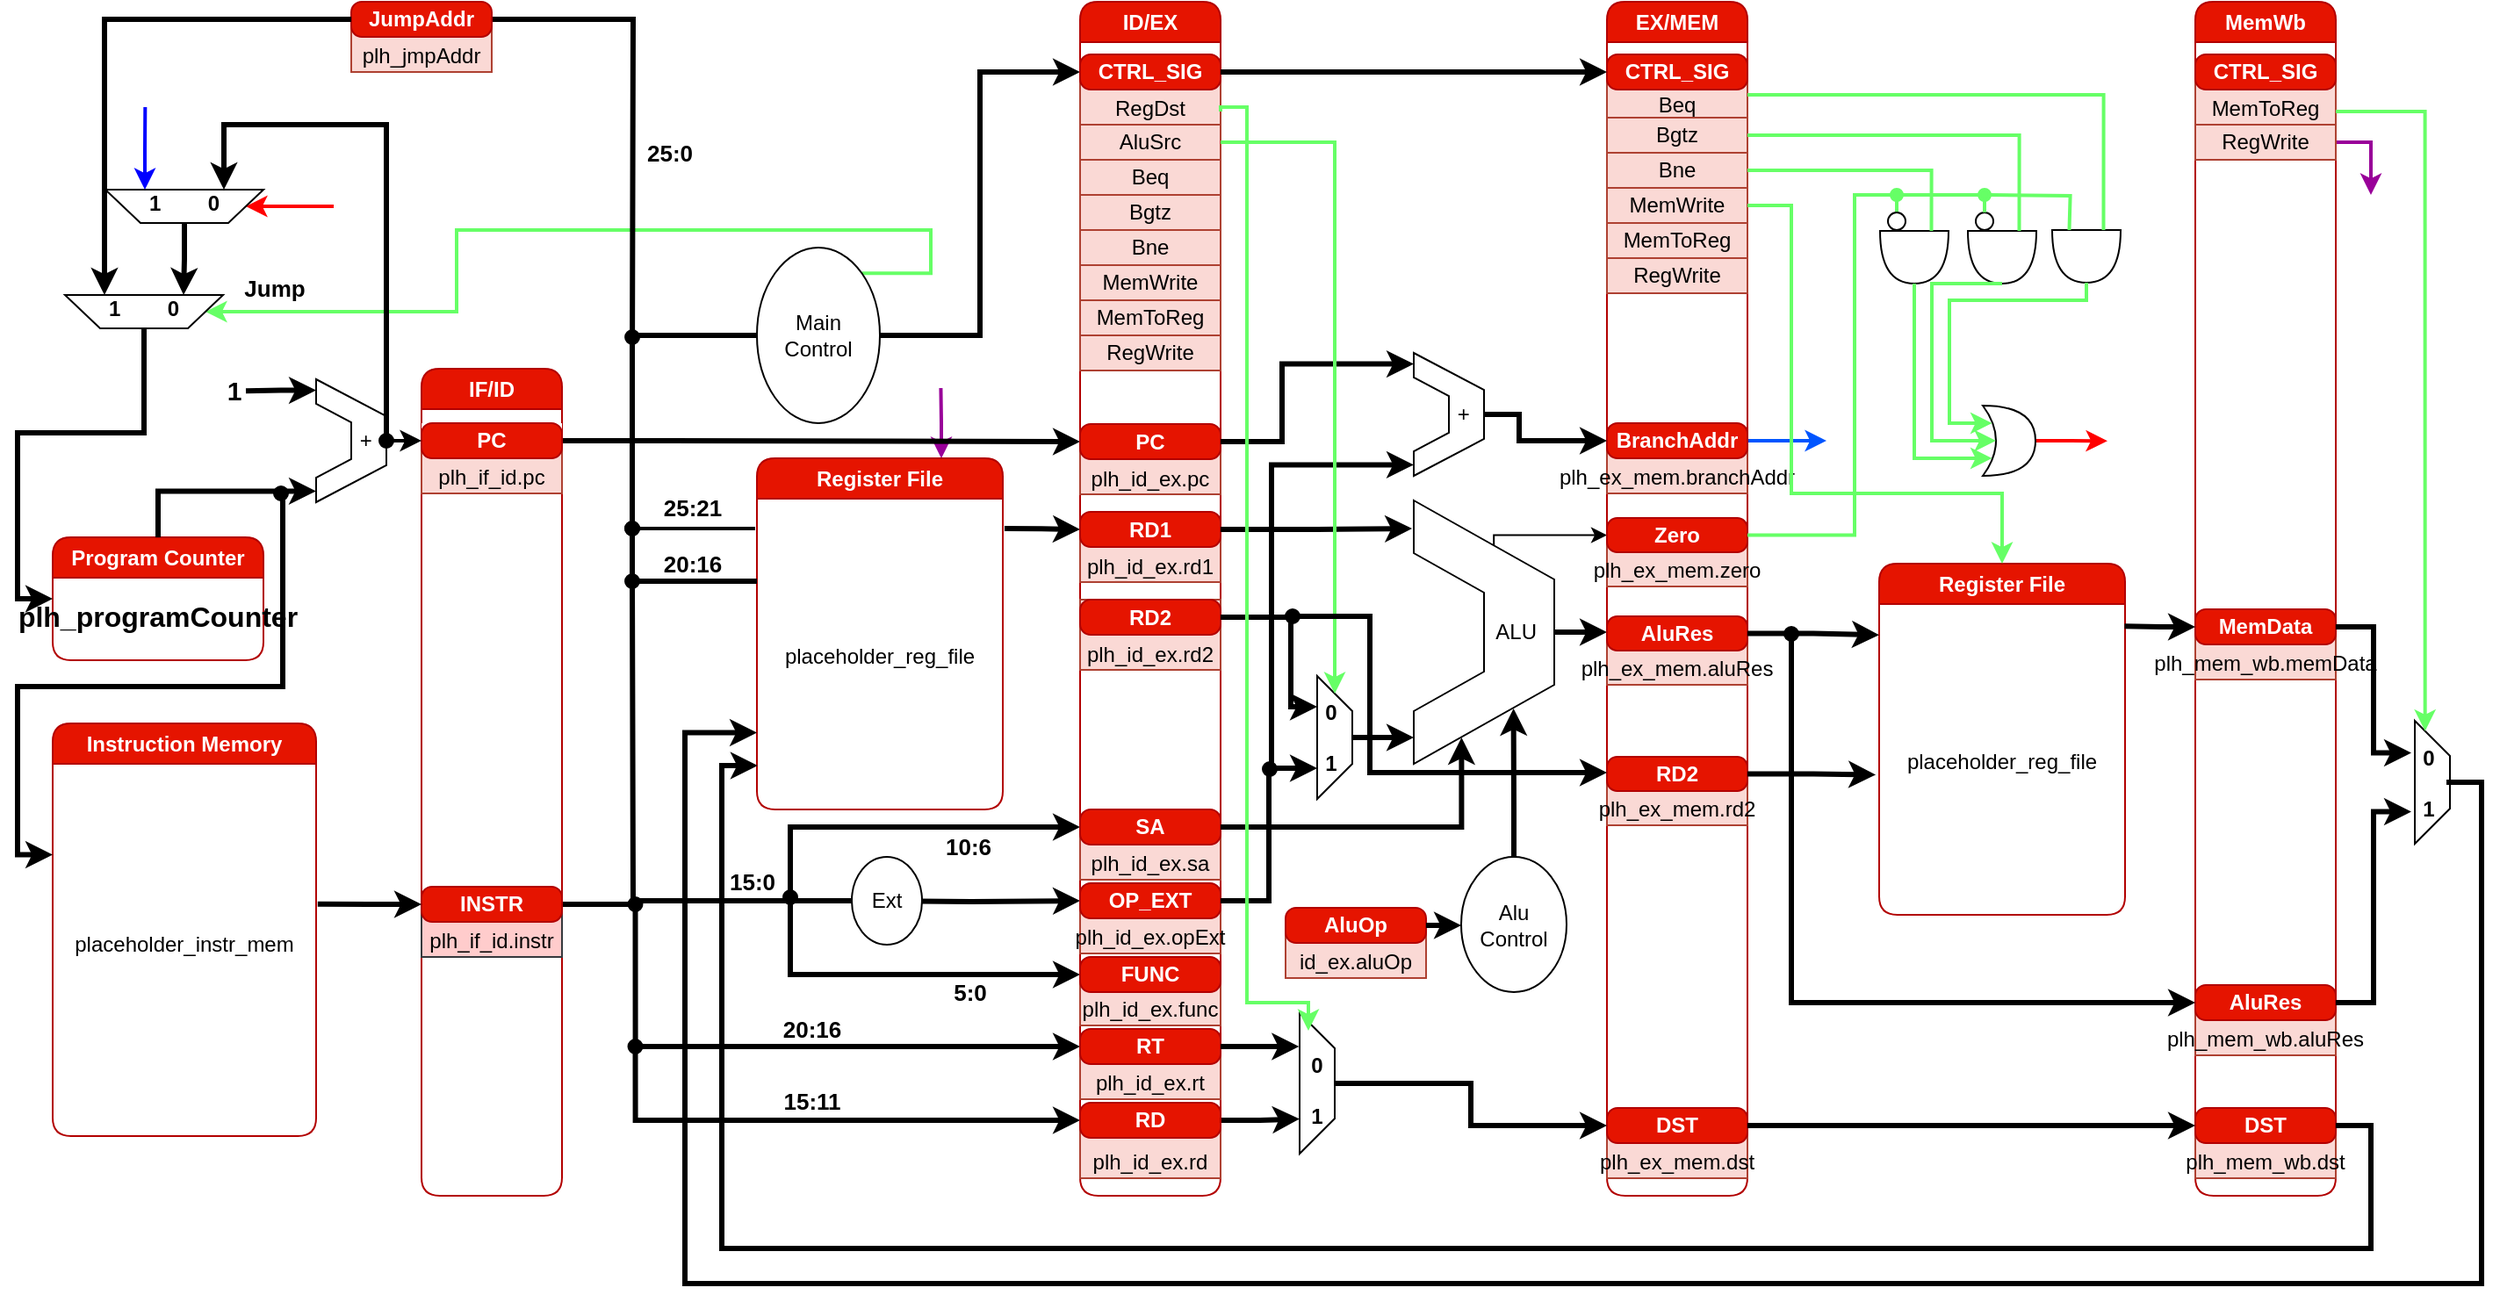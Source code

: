 <mxfile version="24.7.17">
  <diagram name="Page-1" id="kgUyGNkdVzjtBEyI5HbM">
    <mxGraphModel dx="2284" dy="1944" grid="1" gridSize="10" guides="1" tooltips="1" connect="1" arrows="1" fold="1" page="1" pageScale="1" pageWidth="850" pageHeight="1100" math="0" shadow="0">
      <root>
        <mxCell id="0" />
        <mxCell id="1" parent="0" />
        <mxCell id="fya-JSUQ_MmqU_CgoYYm-9" value="&lt;font color=&quot;#ffffff&quot;&gt;Instruction Memory&lt;/font&gt;" style="swimlane;whiteSpace=wrap;html=1;rounded=1;strokeColor=#B20000;align=center;verticalAlign=middle;fontFamily=Helvetica;fontSize=12;fontColor=#ffffff;fillColor=#e51400;absoluteArcSize=0;swimlaneFillColor=default;" parent="1" vertex="1">
          <mxGeometry x="-30" y="251" width="150" height="235" as="geometry" />
        </mxCell>
        <mxCell id="1W33FOhmNmDA0zy-Gag4-36" value="placeholder_instr_mem" style="text;html=1;align=center;verticalAlign=middle;whiteSpace=wrap;rounded=0;" parent="fya-JSUQ_MmqU_CgoYYm-9" vertex="1">
          <mxGeometry y="23.5" width="150" height="205" as="geometry" />
        </mxCell>
        <mxCell id="fya-JSUQ_MmqU_CgoYYm-10" value="&lt;font color=&quot;#ffffff&quot;&gt;Program Counter&lt;/font&gt;" style="swimlane;whiteSpace=wrap;html=1;rounded=1;strokeColor=#B20000;align=center;verticalAlign=middle;fontFamily=Helvetica;fontSize=12;fontColor=#ffffff;fillColor=#e51400;absoluteArcSize=0;swimlaneFillColor=default;" parent="1" vertex="1">
          <mxGeometry x="-30" y="145" width="120" height="70" as="geometry" />
        </mxCell>
        <object label="plh_programCounter" pcValue="35" placeholders="1" id="fya-JSUQ_MmqU_CgoYYm-12">
          <mxCell style="text;html=1;align=center;verticalAlign=middle;whiteSpace=wrap;rounded=0;fontFamily=Helvetica;fontSize=16;fontColor=default;fontStyle=1" parent="fya-JSUQ_MmqU_CgoYYm-10" vertex="1">
            <mxGeometry x="30" y="30" width="60" height="30" as="geometry" />
          </mxCell>
        </object>
        <mxCell id="1W33FOhmNmDA0zy-Gag4-19" style="edgeStyle=orthogonalEdgeStyle;rounded=0;orthogonalLoop=1;jettySize=auto;html=1;exitX=1.007;exitY=0.086;exitDx=0;exitDy=0;exitPerimeter=0;strokeWidth=3;entryX=0;entryY=0.5;entryDx=0;entryDy=0;" parent="1" source="1W33FOhmNmDA0zy-Gag4-40" target="1W33FOhmNmDA0zy-Gag4-68" edge="1">
          <mxGeometry relative="1" as="geometry">
            <mxPoint x="476" y="140" as="sourcePoint" />
            <mxPoint x="545" y="140" as="targetPoint" />
          </mxGeometry>
        </mxCell>
        <mxCell id="1W33FOhmNmDA0zy-Gag4-325" style="edgeStyle=orthogonalEdgeStyle;rounded=0;orthogonalLoop=1;jettySize=auto;html=1;exitX=0.75;exitY=0;exitDx=0;exitDy=0;exitPerimeter=0;strokeWidth=2;startArrow=classic;startFill=1;endArrow=none;endFill=0;strokeColor=#990099;" parent="1" source="fya-JSUQ_MmqU_CgoYYm-27" edge="1">
          <mxGeometry relative="1" as="geometry">
            <mxPoint x="475.714" y="60" as="targetPoint" />
          </mxGeometry>
        </mxCell>
        <mxCell id="fya-JSUQ_MmqU_CgoYYm-27" value="&lt;font color=&quot;#ffffff&quot;&gt;Register File&lt;/font&gt;" style="swimlane;whiteSpace=wrap;html=1;rounded=1;strokeColor=#B20000;align=center;verticalAlign=middle;fontFamily=Helvetica;fontSize=12;fontColor=#ffffff;fillColor=#e51400;absoluteArcSize=0;swimlaneFillColor=default;points=[[0,0,0,0,0],[0,0.18,0,0,0],[0,0.35,0,0,0],[0,0.5,0,0,0],[0,0.75,0,0,0],[0,1,0,0,0],[0.25,0,0,0,0],[0.25,1,0,0,0],[0.5,0,0,0,0],[0.5,1,0,0,0],[0.75,0,0,0,0],[0.75,1,0,0,0],[0.98,0.35,0,0,0],[1,0,0,0,0],[1,0.2,0,0,0],[1,0.75,0,0,0],[1,1,0,0,0]];" parent="1" vertex="1">
          <mxGeometry x="371" y="100" width="140" height="200" as="geometry">
            <mxRectangle x="370" y="170" width="70" height="30" as="alternateBounds" />
          </mxGeometry>
        </mxCell>
        <mxCell id="1W33FOhmNmDA0zy-Gag4-40" value="placeholder_reg_file" style="text;html=1;align=center;verticalAlign=middle;whiteSpace=wrap;rounded=0;" parent="fya-JSUQ_MmqU_CgoYYm-27" vertex="1">
          <mxGeometry y="25" width="140" height="175" as="geometry" />
        </mxCell>
        <mxCell id="1W33FOhmNmDA0zy-Gag4-4" value="" style="endArrow=oval;html=1;rounded=0;edgeStyle=orthogonalEdgeStyle;endFill=1;exitX=0;exitY=0.35;exitDx=0;exitDy=0;exitPerimeter=0;strokeWidth=3;" parent="1" source="fya-JSUQ_MmqU_CgoYYm-27" edge="1">
          <mxGeometry width="50" height="50" relative="1" as="geometry">
            <mxPoint x="330" y="180" as="sourcePoint" />
            <mxPoint x="300" y="140" as="targetPoint" />
            <Array as="points">
              <mxPoint x="370" y="170" />
              <mxPoint x="300" y="170" />
            </Array>
          </mxGeometry>
        </mxCell>
        <mxCell id="1W33FOhmNmDA0zy-Gag4-353" value="20:16" style="edgeLabel;html=1;align=center;verticalAlign=middle;resizable=0;points=[];fontSize=13;fontStyle=1" parent="1W33FOhmNmDA0zy-Gag4-4" vertex="1" connectable="0">
          <mxGeometry x="-0.247" y="-1" relative="1" as="geometry">
            <mxPoint x="1" y="-9" as="offset" />
          </mxGeometry>
        </mxCell>
        <mxCell id="1W33FOhmNmDA0zy-Gag4-105" style="edgeStyle=orthogonalEdgeStyle;rounded=0;orthogonalLoop=1;jettySize=auto;html=1;exitX=1;exitY=0.5;exitDx=0;exitDy=0;entryX=0;entryY=0.5;entryDx=0;entryDy=0;strokeWidth=3;" parent="1" source="1W33FOhmNmDA0zy-Gag4-5" target="1W33FOhmNmDA0zy-Gag4-94" edge="1">
          <mxGeometry relative="1" as="geometry" />
        </mxCell>
        <mxCell id="iDGc5PNU-aZqenxwyxyE-3" style="edgeStyle=orthogonalEdgeStyle;rounded=0;orthogonalLoop=1;jettySize=auto;html=1;exitX=1;exitY=0;exitDx=0;exitDy=0;entryX=0;entryY=0.5;entryDx=0;entryDy=0;strokeWidth=2;strokeColor=#66FF66;" edge="1" parent="1" source="1W33FOhmNmDA0zy-Gag4-5" target="1W33FOhmNmDA0zy-Gag4-342">
          <mxGeometry relative="1" as="geometry">
            <Array as="points">
              <mxPoint x="470" y="-5" />
              <mxPoint x="470" y="-30" />
              <mxPoint x="200" y="-30" />
              <mxPoint x="200" y="17" />
            </Array>
          </mxGeometry>
        </mxCell>
        <mxCell id="iDGc5PNU-aZqenxwyxyE-4" value="&lt;font style=&quot;font-size: 13px;&quot;&gt;Jump&lt;/font&gt;" style="edgeLabel;html=1;align=center;verticalAlign=middle;resizable=0;points=[];fontStyle=1" vertex="1" connectable="0" parent="iDGc5PNU-aZqenxwyxyE-3">
          <mxGeometry x="-0.68" y="1" relative="1" as="geometry">
            <mxPoint x="-355" y="32" as="offset" />
          </mxGeometry>
        </mxCell>
        <mxCell id="1W33FOhmNmDA0zy-Gag4-5" value="Main&lt;div&gt;Control&lt;/div&gt;" style="ellipse;whiteSpace=wrap;html=1;" parent="1" vertex="1">
          <mxGeometry x="371" y="-20" width="70" height="100" as="geometry" />
        </mxCell>
        <mxCell id="1W33FOhmNmDA0zy-Gag4-6" value="" style="endArrow=oval;html=1;rounded=0;edgeStyle=orthogonalEdgeStyle;exitX=0;exitY=0.5;exitDx=0;exitDy=0;endFill=1;strokeWidth=3;" parent="1" source="1W33FOhmNmDA0zy-Gag4-5" edge="1">
          <mxGeometry width="50" height="50" relative="1" as="geometry">
            <mxPoint x="400" y="100" as="sourcePoint" />
            <mxPoint x="300" y="140" as="targetPoint" />
            <Array as="points">
              <mxPoint x="300" y="30" />
            </Array>
          </mxGeometry>
        </mxCell>
        <mxCell id="1W33FOhmNmDA0zy-Gag4-12" value="" style="endArrow=none;html=1;rounded=0;strokeWidth=2;" parent="1" edge="1">
          <mxGeometry width="50" height="50" relative="1" as="geometry">
            <mxPoint x="300" y="140" as="sourcePoint" />
            <mxPoint x="370" y="140" as="targetPoint" />
          </mxGeometry>
        </mxCell>
        <mxCell id="1W33FOhmNmDA0zy-Gag4-352" value="&lt;b&gt;25:21&lt;/b&gt;" style="edgeLabel;html=1;align=center;verticalAlign=middle;resizable=0;points=[];fontSize=13;" parent="1W33FOhmNmDA0zy-Gag4-12" vertex="1" connectable="0">
          <mxGeometry x="-0.117" y="1" relative="1" as="geometry">
            <mxPoint x="3" y="-11" as="offset" />
          </mxGeometry>
        </mxCell>
        <mxCell id="1W33FOhmNmDA0zy-Gag4-13" style="edgeStyle=orthogonalEdgeStyle;rounded=0;orthogonalLoop=1;jettySize=auto;html=1;entryX=0;entryY=0.5;entryDx=0;entryDy=0;startArrow=none;startFill=0;strokeWidth=3;" parent="1" target="1W33FOhmNmDA0zy-Gag4-71" edge="1">
          <mxGeometry relative="1" as="geometry">
            <mxPoint x="300" y="90" as="sourcePoint" />
            <mxPoint x="580" y="90" as="targetPoint" />
          </mxGeometry>
        </mxCell>
        <mxCell id="1W33FOhmNmDA0zy-Gag4-24" style="edgeStyle=orthogonalEdgeStyle;rounded=0;orthogonalLoop=1;jettySize=auto;html=1;exitX=1;exitY=0.5;exitDx=0;exitDy=0;strokeWidth=3;entryX=0;entryY=0.5;entryDx=0;entryDy=0;" parent="1" target="1W33FOhmNmDA0zy-Gag4-80" edge="1">
          <mxGeometry relative="1" as="geometry">
            <mxPoint x="430" y="352" as="sourcePoint" />
            <mxPoint x="545" y="355" as="targetPoint" />
          </mxGeometry>
        </mxCell>
        <mxCell id="1W33FOhmNmDA0zy-Gag4-21" value="Ext" style="ellipse;whiteSpace=wrap;html=1;" parent="1" vertex="1">
          <mxGeometry x="425" y="327" width="40" height="50" as="geometry" />
        </mxCell>
        <mxCell id="1W33FOhmNmDA0zy-Gag4-25" value="" style="endArrow=oval;html=1;rounded=0;edgeStyle=orthogonalEdgeStyle;exitX=0;exitY=0.5;exitDx=0;exitDy=0;endFill=1;strokeWidth=3;" parent="1" source="1W33FOhmNmDA0zy-Gag4-21" edge="1">
          <mxGeometry width="50" height="50" relative="1" as="geometry">
            <mxPoint x="300" y="355" as="sourcePoint" />
            <mxPoint x="300" y="170" as="targetPoint" />
          </mxGeometry>
        </mxCell>
        <mxCell id="1W33FOhmNmDA0zy-Gag4-354" value="15:0" style="edgeLabel;html=1;align=center;verticalAlign=middle;resizable=0;points=[];fontSize=13;fontStyle=1" parent="1W33FOhmNmDA0zy-Gag4-25" vertex="1" connectable="0">
          <mxGeometry x="-0.64" relative="1" as="geometry">
            <mxPoint x="-2" y="-11" as="offset" />
          </mxGeometry>
        </mxCell>
        <mxCell id="1W33FOhmNmDA0zy-Gag4-27" value="" style="endArrow=none;html=1;rounded=0;edgeStyle=orthogonalEdgeStyle;endFill=0;startArrow=classic;startFill=1;strokeWidth=3;exitX=0;exitY=0.5;exitDx=0;exitDy=0;" parent="1" source="1W33FOhmNmDA0zy-Gag4-77" edge="1">
          <mxGeometry width="50" height="50" relative="1" as="geometry">
            <mxPoint x="580" y="319" as="sourcePoint" />
            <mxPoint x="390" y="350" as="targetPoint" />
            <Array as="points">
              <mxPoint x="390" y="310" />
            </Array>
          </mxGeometry>
        </mxCell>
        <mxCell id="1W33FOhmNmDA0zy-Gag4-355" value="10:6" style="edgeLabel;html=1;align=center;verticalAlign=middle;resizable=0;points=[];fontSize=13;fontStyle=1" parent="1W33FOhmNmDA0zy-Gag4-27" vertex="1" connectable="0">
          <mxGeometry x="-0.385" relative="1" as="geometry">
            <mxPoint x="-1" y="11" as="offset" />
          </mxGeometry>
        </mxCell>
        <mxCell id="1W33FOhmNmDA0zy-Gag4-29" value="" style="endArrow=oval;html=1;rounded=0;edgeStyle=orthogonalEdgeStyle;endFill=1;startArrow=classic;startFill=1;strokeWidth=3;exitX=0;exitY=0.5;exitDx=0;exitDy=0;" parent="1" source="1W33FOhmNmDA0zy-Gag4-83" edge="1">
          <mxGeometry width="50" height="50" relative="1" as="geometry">
            <mxPoint x="580" y="389" as="sourcePoint" />
            <mxPoint x="390" y="350" as="targetPoint" />
            <Array as="points">
              <mxPoint x="390" y="394" />
            </Array>
          </mxGeometry>
        </mxCell>
        <mxCell id="1W33FOhmNmDA0zy-Gag4-356" value="5:0" style="edgeLabel;html=1;align=center;verticalAlign=middle;resizable=0;points=[];fontSize=13;fontStyle=1" parent="1W33FOhmNmDA0zy-Gag4-29" vertex="1" connectable="0">
          <mxGeometry x="-0.235" relative="1" as="geometry">
            <mxPoint x="17" y="10" as="offset" />
          </mxGeometry>
        </mxCell>
        <mxCell id="1W33FOhmNmDA0zy-Gag4-34" value="" style="endArrow=oval;html=1;rounded=0;edgeStyle=orthogonalEdgeStyle;endFill=1;strokeWidth=3;exitX=0;exitY=0.5;exitDx=0;exitDy=0;startArrow=classic;startFill=1;" parent="1" source="1W33FOhmNmDA0zy-Gag4-87" edge="1">
          <mxGeometry width="50" height="50" relative="1" as="geometry">
            <mxPoint x="580.25" y="409" as="sourcePoint" />
            <mxPoint x="301.75" y="354" as="targetPoint" />
            <Array as="points">
              <mxPoint x="302" y="435" />
            </Array>
          </mxGeometry>
        </mxCell>
        <mxCell id="1W33FOhmNmDA0zy-Gag4-357" value="20:16" style="edgeLabel;html=1;align=center;verticalAlign=middle;resizable=0;points=[];fontSize=13;fontStyle=1" parent="1W33FOhmNmDA0zy-Gag4-34" vertex="1" connectable="0">
          <mxGeometry x="-0.081" y="-1" relative="1" as="geometry">
            <mxPoint y="-9" as="offset" />
          </mxGeometry>
        </mxCell>
        <mxCell id="1W33FOhmNmDA0zy-Gag4-44" value="&lt;font color=&quot;#ffffff&quot;&gt;IF/ID&lt;/font&gt;" style="swimlane;whiteSpace=wrap;html=1;rounded=1;strokeColor=#B20000;align=center;verticalAlign=middle;fontFamily=Helvetica;fontSize=12;fillColor=#e51400;absoluteArcSize=0;swimlaneFillColor=default;fontColor=#ffffff;" parent="1" vertex="1">
          <mxGeometry x="180" y="49" width="80" height="471" as="geometry">
            <mxRectangle x="370" y="170" width="70" height="30" as="alternateBounds" />
          </mxGeometry>
        </mxCell>
        <mxCell id="1W33FOhmNmDA0zy-Gag4-49" value="" style="group" parent="1W33FOhmNmDA0zy-Gag4-44" vertex="1" connectable="0">
          <mxGeometry y="295" width="80" height="40" as="geometry" />
        </mxCell>
        <mxCell id="1W33FOhmNmDA0zy-Gag4-48" value="plh_if_id.instr" style="rounded=0;whiteSpace=wrap;html=1;verticalAlign=bottom;fillColor=#ffcccc;strokeColor=#36393d;" parent="1W33FOhmNmDA0zy-Gag4-49" vertex="1">
          <mxGeometry y="10" width="80" height="30" as="geometry" />
        </mxCell>
        <mxCell id="1W33FOhmNmDA0zy-Gag4-63" style="edgeStyle=orthogonalEdgeStyle;rounded=0;orthogonalLoop=1;jettySize=auto;html=1;exitX=1;exitY=0.5;exitDx=0;exitDy=0;endArrow=none;endFill=0;strokeWidth=3;" parent="1W33FOhmNmDA0zy-Gag4-49" source="1W33FOhmNmDA0zy-Gag4-47" edge="1">
          <mxGeometry relative="1" as="geometry">
            <mxPoint x="120" y="10" as="targetPoint" />
          </mxGeometry>
        </mxCell>
        <mxCell id="1W33FOhmNmDA0zy-Gag4-47" value="&lt;b&gt;INSTR&lt;/b&gt;" style="rounded=1;whiteSpace=wrap;html=1;arcSize=30;fillColor=#e51400;fontColor=#ffffff;strokeColor=#B20000;" parent="1W33FOhmNmDA0zy-Gag4-49" vertex="1">
          <mxGeometry width="80" height="20" as="geometry" />
        </mxCell>
        <mxCell id="1W33FOhmNmDA0zy-Gag4-56" value="" style="group;fillColor=default;" parent="1W33FOhmNmDA0zy-Gag4-44" vertex="1" connectable="0">
          <mxGeometry y="31" width="80" height="40" as="geometry" />
        </mxCell>
        <mxCell id="1W33FOhmNmDA0zy-Gag4-57" value="plh_if_id.pc" style="rounded=0;whiteSpace=wrap;html=1;verticalAlign=bottom;fillColor=#fad9d5;strokeColor=#ae4132;" parent="1W33FOhmNmDA0zy-Gag4-56" vertex="1">
          <mxGeometry y="10" width="80" height="30" as="geometry" />
        </mxCell>
        <mxCell id="1W33FOhmNmDA0zy-Gag4-64" style="edgeStyle=orthogonalEdgeStyle;rounded=0;orthogonalLoop=1;jettySize=auto;html=1;exitX=1;exitY=0.5;exitDx=0;exitDy=0;endArrow=none;endFill=0;strokeWidth=3;" parent="1W33FOhmNmDA0zy-Gag4-56" source="1W33FOhmNmDA0zy-Gag4-58" edge="1">
          <mxGeometry relative="1" as="geometry">
            <mxPoint x="120" y="10" as="targetPoint" />
          </mxGeometry>
        </mxCell>
        <mxCell id="1W33FOhmNmDA0zy-Gag4-58" value="&lt;b&gt;PC&lt;/b&gt;" style="rounded=1;whiteSpace=wrap;html=1;arcSize=30;fillColor=#e51400;strokeColor=#B20000;fontColor=#ffffff;" parent="1W33FOhmNmDA0zy-Gag4-56" vertex="1">
          <mxGeometry width="80" height="20" as="geometry" />
        </mxCell>
        <mxCell id="1W33FOhmNmDA0zy-Gag4-62" style="edgeStyle=orthogonalEdgeStyle;rounded=0;orthogonalLoop=1;jettySize=auto;html=1;exitX=0;exitY=0.5;exitDx=0;exitDy=0;entryX=1.006;entryY=0.387;entryDx=0;entryDy=0;entryPerimeter=0;startArrow=classic;startFill=1;endArrow=none;endFill=0;strokeWidth=3;" parent="1" source="1W33FOhmNmDA0zy-Gag4-47" target="1W33FOhmNmDA0zy-Gag4-36" edge="1">
          <mxGeometry relative="1" as="geometry" />
        </mxCell>
        <mxCell id="1W33FOhmNmDA0zy-Gag4-65" value="&lt;font color=&quot;#ffffff&quot;&gt;ID/EX&lt;/font&gt;" style="swimlane;whiteSpace=wrap;html=1;rounded=1;strokeColor=#B20000;align=center;verticalAlign=middle;fontFamily=Helvetica;fontSize=12;fontColor=#ffffff;fillColor=#e51400;absoluteArcSize=0;swimlaneFillColor=default;" parent="1" vertex="1">
          <mxGeometry x="555" y="-160" width="80" height="680" as="geometry">
            <mxRectangle x="370" y="170" width="70" height="30" as="alternateBounds" />
          </mxGeometry>
        </mxCell>
        <mxCell id="1W33FOhmNmDA0zy-Gag4-75" value="" style="group;" parent="1W33FOhmNmDA0zy-Gag4-65" vertex="1" connectable="0">
          <mxGeometry y="460" width="80" height="40" as="geometry" />
        </mxCell>
        <mxCell id="1W33FOhmNmDA0zy-Gag4-76" value="plh_id_ex.sa" style="rounded=0;whiteSpace=wrap;html=1;verticalAlign=bottom;fillColor=#fad9d5;strokeColor=#ae4132;" parent="1W33FOhmNmDA0zy-Gag4-75" vertex="1">
          <mxGeometry y="10" width="80" height="30" as="geometry" />
        </mxCell>
        <mxCell id="1W33FOhmNmDA0zy-Gag4-77" value="&lt;b&gt;SA&lt;/b&gt;" style="rounded=1;whiteSpace=wrap;html=1;arcSize=30;fillColor=#e51400;fontColor=#ffffff;strokeColor=#B20000;" parent="1W33FOhmNmDA0zy-Gag4-75" vertex="1">
          <mxGeometry width="80" height="20" as="geometry" />
        </mxCell>
        <mxCell id="1W33FOhmNmDA0zy-Gag4-78" value="" style="group;" parent="1W33FOhmNmDA0zy-Gag4-65" vertex="1" connectable="0">
          <mxGeometry y="502" width="80" height="40" as="geometry" />
        </mxCell>
        <mxCell id="1W33FOhmNmDA0zy-Gag4-79" value="plh_id_ex.opExt" style="rounded=0;whiteSpace=wrap;html=1;verticalAlign=bottom;fillColor=#fad9d5;strokeColor=#ae4132;" parent="1W33FOhmNmDA0zy-Gag4-78" vertex="1">
          <mxGeometry y="10" width="80" height="30" as="geometry" />
        </mxCell>
        <mxCell id="1W33FOhmNmDA0zy-Gag4-80" value="&lt;b&gt;OP_EXT&lt;/b&gt;" style="rounded=1;whiteSpace=wrap;html=1;arcSize=30;fillColor=#e51400;fontColor=#ffffff;strokeColor=#B20000;" parent="1W33FOhmNmDA0zy-Gag4-78" vertex="1">
          <mxGeometry width="80" height="20" as="geometry" />
        </mxCell>
        <mxCell id="1W33FOhmNmDA0zy-Gag4-81" value="" style="group;" parent="1W33FOhmNmDA0zy-Gag4-65" vertex="1" connectable="0">
          <mxGeometry y="543" width="80" height="40" as="geometry" />
        </mxCell>
        <mxCell id="1W33FOhmNmDA0zy-Gag4-82" value="plh_id_ex.func" style="rounded=0;whiteSpace=wrap;html=1;verticalAlign=bottom;fillColor=#fad9d5;strokeColor=#ae4132;" parent="1W33FOhmNmDA0zy-Gag4-81" vertex="1">
          <mxGeometry y="10" width="80" height="30" as="geometry" />
        </mxCell>
        <mxCell id="1W33FOhmNmDA0zy-Gag4-83" value="&lt;b&gt;FUNC&lt;/b&gt;" style="rounded=1;whiteSpace=wrap;html=1;arcSize=30;fillColor=#e51400;fontColor=#ffffff;strokeColor=#B20000;" parent="1W33FOhmNmDA0zy-Gag4-81" vertex="1">
          <mxGeometry y="1" width="80" height="20" as="geometry" />
        </mxCell>
        <mxCell id="1W33FOhmNmDA0zy-Gag4-85" value="" style="group;" parent="1W33FOhmNmDA0zy-Gag4-65" vertex="1" connectable="0">
          <mxGeometry y="585" width="80" height="40" as="geometry" />
        </mxCell>
        <mxCell id="1W33FOhmNmDA0zy-Gag4-86" value="plh_id_ex.rt" style="rounded=0;whiteSpace=wrap;html=1;verticalAlign=bottom;fillColor=#fad9d5;strokeColor=#ae4132;" parent="1W33FOhmNmDA0zy-Gag4-85" vertex="1">
          <mxGeometry y="10" width="80" height="30" as="geometry" />
        </mxCell>
        <mxCell id="1W33FOhmNmDA0zy-Gag4-87" value="&lt;b&gt;RT&lt;/b&gt;" style="rounded=1;whiteSpace=wrap;html=1;arcSize=30;fillColor=#e51400;fontColor=#ffffff;strokeColor=#B20000;" parent="1W33FOhmNmDA0zy-Gag4-85" vertex="1">
          <mxGeometry width="80" height="20" as="geometry" />
        </mxCell>
        <mxCell id="1W33FOhmNmDA0zy-Gag4-104" value="" style="group" parent="1W33FOhmNmDA0zy-Gag4-65" vertex="1" connectable="0">
          <mxGeometry y="30" width="80" height="350.5" as="geometry" />
        </mxCell>
        <mxCell id="1W33FOhmNmDA0zy-Gag4-92" value="" style="group;" parent="1W33FOhmNmDA0zy-Gag4-104" vertex="1" connectable="0">
          <mxGeometry width="80" height="40" as="geometry" />
        </mxCell>
        <mxCell id="1W33FOhmNmDA0zy-Gag4-93" value="RegDst" style="rounded=0;whiteSpace=wrap;html=1;verticalAlign=bottom;fillColor=#fad9d5;strokeColor=#ae4132;" parent="1W33FOhmNmDA0zy-Gag4-92" vertex="1">
          <mxGeometry y="10" width="80" height="30" as="geometry" />
        </mxCell>
        <mxCell id="1W33FOhmNmDA0zy-Gag4-94" value="&lt;b&gt;CTRL_SIG&lt;/b&gt;" style="rounded=1;whiteSpace=wrap;html=1;arcSize=30;fillColor=#e51400;fontColor=#ffffff;strokeColor=#B20000;" parent="1W33FOhmNmDA0zy-Gag4-92" vertex="1">
          <mxGeometry width="80" height="20" as="geometry" />
        </mxCell>
        <mxCell id="1W33FOhmNmDA0zy-Gag4-66" value="" style="group;" parent="1W33FOhmNmDA0zy-Gag4-104" vertex="1" connectable="0">
          <mxGeometry y="260.5" width="80" height="40" as="geometry" />
        </mxCell>
        <mxCell id="1W33FOhmNmDA0zy-Gag4-67" value="plh_id_ex.rd1" style="rounded=0;whiteSpace=wrap;html=1;verticalAlign=bottom;fillColor=#fad9d5;strokeColor=#ae4132;" parent="1W33FOhmNmDA0zy-Gag4-66" vertex="1">
          <mxGeometry y="10" width="80" height="30" as="geometry" />
        </mxCell>
        <mxCell id="1W33FOhmNmDA0zy-Gag4-68" value="&lt;b&gt;RD1&lt;/b&gt;" style="rounded=1;whiteSpace=wrap;html=1;arcSize=30;fillColor=#e51400;fontColor=#ffffff;strokeColor=#B20000;" parent="1W33FOhmNmDA0zy-Gag4-66" vertex="1">
          <mxGeometry width="80" height="20" as="geometry" />
        </mxCell>
        <mxCell id="1W33FOhmNmDA0zy-Gag4-69" value="" style="group;" parent="1W33FOhmNmDA0zy-Gag4-104" vertex="1" connectable="0">
          <mxGeometry y="210.5" width="80" height="40" as="geometry" />
        </mxCell>
        <mxCell id="1W33FOhmNmDA0zy-Gag4-70" value="plh_id_ex.pc" style="rounded=0;whiteSpace=wrap;html=1;verticalAlign=bottom;fillColor=#fad9d5;strokeColor=#ae4132;" parent="1W33FOhmNmDA0zy-Gag4-69" vertex="1">
          <mxGeometry y="10" width="80" height="30" as="geometry" />
        </mxCell>
        <mxCell id="1W33FOhmNmDA0zy-Gag4-71" value="&lt;b&gt;PC&lt;/b&gt;" style="rounded=1;whiteSpace=wrap;html=1;arcSize=30;fillColor=#e51400;fontColor=#ffffff;strokeColor=#B20000;" parent="1W33FOhmNmDA0zy-Gag4-69" vertex="1">
          <mxGeometry width="80" height="20" as="geometry" />
        </mxCell>
        <mxCell id="1W33FOhmNmDA0zy-Gag4-72" value="" style="group;fillColor=#fad9d5;strokeColor=#ae4132;" parent="1W33FOhmNmDA0zy-Gag4-104" vertex="1" connectable="0">
          <mxGeometry y="310.5" width="80" height="40" as="geometry" />
        </mxCell>
        <mxCell id="1W33FOhmNmDA0zy-Gag4-73" value="plh_id_ex.rd2" style="rounded=0;whiteSpace=wrap;html=1;verticalAlign=bottom;fillColor=#fad9d5;strokeColor=#ae4132;" parent="1W33FOhmNmDA0zy-Gag4-72" vertex="1">
          <mxGeometry y="10" width="80" height="30" as="geometry" />
        </mxCell>
        <mxCell id="1W33FOhmNmDA0zy-Gag4-74" value="&lt;b&gt;RD2&lt;/b&gt;" style="rounded=1;whiteSpace=wrap;html=1;arcSize=30;fillColor=#e51400;fontColor=#ffffff;strokeColor=#B20000;" parent="1W33FOhmNmDA0zy-Gag4-72" vertex="1">
          <mxGeometry width="80" height="20" as="geometry" />
        </mxCell>
        <mxCell id="1W33FOhmNmDA0zy-Gag4-96" value="AluSrc" style="rounded=0;whiteSpace=wrap;html=1;fillColor=#fad9d5;strokeColor=#ae4132;" parent="1W33FOhmNmDA0zy-Gag4-65" vertex="1">
          <mxGeometry y="70" width="80" height="20" as="geometry" />
        </mxCell>
        <mxCell id="1W33FOhmNmDA0zy-Gag4-97" value="Beq" style="rounded=0;whiteSpace=wrap;html=1;fillColor=#fad9d5;strokeColor=#ae4132;" parent="1W33FOhmNmDA0zy-Gag4-65" vertex="1">
          <mxGeometry y="90" width="80" height="20" as="geometry" />
        </mxCell>
        <mxCell id="1W33FOhmNmDA0zy-Gag4-98" value="Bgtz" style="rounded=0;whiteSpace=wrap;html=1;fillColor=#fad9d5;strokeColor=#ae4132;" parent="1W33FOhmNmDA0zy-Gag4-65" vertex="1">
          <mxGeometry y="110" width="80" height="20" as="geometry" />
        </mxCell>
        <mxCell id="1W33FOhmNmDA0zy-Gag4-99" value="Bne" style="rounded=0;whiteSpace=wrap;html=1;fillColor=#fad9d5;strokeColor=#ae4132;" parent="1W33FOhmNmDA0zy-Gag4-65" vertex="1">
          <mxGeometry y="130" width="80" height="20" as="geometry" />
        </mxCell>
        <mxCell id="1W33FOhmNmDA0zy-Gag4-101" value="MemWrite" style="rounded=0;whiteSpace=wrap;html=1;fillColor=#fad9d5;strokeColor=#ae4132;" parent="1W33FOhmNmDA0zy-Gag4-65" vertex="1">
          <mxGeometry y="150" width="80" height="20" as="geometry" />
        </mxCell>
        <mxCell id="1W33FOhmNmDA0zy-Gag4-102" value="MemToReg" style="rounded=0;whiteSpace=wrap;html=1;fillColor=#fad9d5;strokeColor=#ae4132;" parent="1W33FOhmNmDA0zy-Gag4-65" vertex="1">
          <mxGeometry y="170" width="80" height="20" as="geometry" />
        </mxCell>
        <mxCell id="1W33FOhmNmDA0zy-Gag4-103" value="RegWrite" style="rounded=0;whiteSpace=wrap;html=1;fillColor=#fad9d5;strokeColor=#ae4132;" parent="1W33FOhmNmDA0zy-Gag4-65" vertex="1">
          <mxGeometry y="190" width="80" height="20" as="geometry" />
        </mxCell>
        <mxCell id="1W33FOhmNmDA0zy-Gag4-90" value="plh_id_ex.rd" style="rounded=0;whiteSpace=wrap;html=1;verticalAlign=bottom;fillColor=#fad9d5;strokeColor=#ae4132;" parent="1W33FOhmNmDA0zy-Gag4-65" vertex="1">
          <mxGeometry y="640" width="80" height="30" as="geometry" />
        </mxCell>
        <mxCell id="1W33FOhmNmDA0zy-Gag4-88" value="" style="endArrow=oval;html=1;rounded=0;edgeStyle=orthogonalEdgeStyle;endFill=1;strokeWidth=3;startArrow=classic;startFill=1;exitX=0;exitY=0.5;exitDx=0;exitDy=0;" parent="1" source="1W33FOhmNmDA0zy-Gag4-91" edge="1">
          <mxGeometry width="50" height="50" relative="1" as="geometry">
            <mxPoint x="530" y="490" as="sourcePoint" />
            <mxPoint x="301.75" y="435" as="targetPoint" />
            <Array as="points">
              <mxPoint x="302" y="477" />
            </Array>
          </mxGeometry>
        </mxCell>
        <mxCell id="1W33FOhmNmDA0zy-Gag4-358" value="15:11" style="edgeLabel;html=1;align=center;verticalAlign=middle;resizable=0;points=[];fontSize=13;fontStyle=1" parent="1W33FOhmNmDA0zy-Gag4-88" vertex="1" connectable="0">
          <mxGeometry x="0.048" y="-2" relative="1" as="geometry">
            <mxPoint x="1" y="-9" as="offset" />
          </mxGeometry>
        </mxCell>
        <mxCell id="1W33FOhmNmDA0zy-Gag4-162" style="edgeStyle=orthogonalEdgeStyle;rounded=0;orthogonalLoop=1;jettySize=auto;html=1;exitX=1;exitY=0.5;exitDx=0;exitDy=0;exitPerimeter=0;entryX=0;entryY=0.5;entryDx=0;entryDy=0;strokeWidth=3;" parent="1" source="1W33FOhmNmDA0zy-Gag4-107" target="1W33FOhmNmDA0zy-Gag4-118" edge="1">
          <mxGeometry relative="1" as="geometry" />
        </mxCell>
        <mxCell id="1W33FOhmNmDA0zy-Gag4-195" style="edgeStyle=orthogonalEdgeStyle;rounded=0;orthogonalLoop=1;jettySize=auto;html=1;exitX=0.57;exitY=0.17;exitDx=0;exitDy=0;exitPerimeter=0;entryX=0;entryY=0.5;entryDx=0;entryDy=0;" parent="1" source="1W33FOhmNmDA0zy-Gag4-107" target="1W33FOhmNmDA0zy-Gag4-194" edge="1">
          <mxGeometry relative="1" as="geometry">
            <Array as="points">
              <mxPoint x="791" y="144" />
            </Array>
          </mxGeometry>
        </mxCell>
        <mxCell id="1W33FOhmNmDA0zy-Gag4-107" value="&amp;nbsp; &amp;nbsp; &amp;nbsp; &amp;nbsp; &amp;nbsp; &amp;nbsp; &amp;nbsp;ALU&amp;nbsp;&amp;nbsp;" style="shape=stencil(tZXRjoIwEEW/pq+bQsPq6wb1PyqOS2NtSdvV3b93oGCs0I0IJISkc7mHIb1DCcttySsgKS0J25A0TSjFO66vT2tuKyicL164EXwvwSvWGX2Cqzi4liFUCUa4WmVbQr/wmfpieaGVQojQygbKg44wLhR66a+Hta//C1YV8s/gwLRNNtXd68yPbAFqskSnIbPre95OZ6KGvSaL7NQ81ORNJsuxEgsxy/e8OH0b/aMOfVdUO2oDA8JdFlL6AYt9YMXruesJnXzWF/h/moawnVsK9eC+/wxaP5sKWI0FPGWMTvOvx9qz0P+ZTfOzsf7Q/sL+FVLbaHKwHgkPHguDmWs8vcQ2VX+ONIUb);whiteSpace=wrap;html=1;strokeWidth=1;points=[[0,0,0,0,0],[0,0.5,0,0,0],[0,0.9,0,0,0],[0.34,0.9,0,0,0],[0.57,0.17,0,0,0],[0.71,0.79,0,0,0],[1,0,0,0,0],[1,0.5,0,0,0]];" parent="1" vertex="1">
          <mxGeometry x="745" y="124" width="80" height="150" as="geometry" />
        </mxCell>
        <mxCell id="1W33FOhmNmDA0zy-Gag4-108" value="" style="shape=trapezoid;perimeter=trapezoidPerimeter;whiteSpace=wrap;html=1;fixedSize=1;rotation=90;" parent="1" vertex="1">
          <mxGeometry x="665" y="249" width="70" height="20" as="geometry" />
        </mxCell>
        <mxCell id="1W33FOhmNmDA0zy-Gag4-110" style="edgeStyle=orthogonalEdgeStyle;rounded=0;orthogonalLoop=1;jettySize=auto;html=1;exitX=0.5;exitY=0;exitDx=0;exitDy=0;entryX=0;entryY=0.9;entryDx=0;entryDy=0;entryPerimeter=0;strokeWidth=3;" parent="1" source="1W33FOhmNmDA0zy-Gag4-108" target="1W33FOhmNmDA0zy-Gag4-107" edge="1">
          <mxGeometry relative="1" as="geometry" />
        </mxCell>
        <mxCell id="1W33FOhmNmDA0zy-Gag4-111" style="edgeStyle=orthogonalEdgeStyle;rounded=0;orthogonalLoop=1;jettySize=auto;html=1;exitX=1;exitY=0.5;exitDx=0;exitDy=0;entryX=0.75;entryY=1;entryDx=0;entryDy=0;strokeWidth=3;" parent="1" source="1W33FOhmNmDA0zy-Gag4-80" target="1W33FOhmNmDA0zy-Gag4-108" edge="1">
          <mxGeometry relative="1" as="geometry" />
        </mxCell>
        <mxCell id="1W33FOhmNmDA0zy-Gag4-112" style="edgeStyle=orthogonalEdgeStyle;rounded=0;orthogonalLoop=1;jettySize=auto;html=1;exitX=1;exitY=0.5;exitDx=0;exitDy=0;entryX=0.25;entryY=1;entryDx=0;entryDy=0;strokeWidth=3;" parent="1" source="1W33FOhmNmDA0zy-Gag4-74" target="1W33FOhmNmDA0zy-Gag4-108" edge="1">
          <mxGeometry relative="1" as="geometry">
            <Array as="points">
              <mxPoint x="675" y="190" />
              <mxPoint x="675" y="242" />
            </Array>
          </mxGeometry>
        </mxCell>
        <mxCell id="1W33FOhmNmDA0zy-Gag4-113" style="edgeStyle=orthogonalEdgeStyle;rounded=0;orthogonalLoop=1;jettySize=auto;html=1;exitX=1;exitY=0.5;exitDx=0;exitDy=0;entryX=0.34;entryY=0.9;entryDx=0;entryDy=0;entryPerimeter=0;strokeWidth=3;" parent="1" source="1W33FOhmNmDA0zy-Gag4-77" target="1W33FOhmNmDA0zy-Gag4-107" edge="1">
          <mxGeometry relative="1" as="geometry">
            <mxPoint x="765" y="300" as="targetPoint" />
          </mxGeometry>
        </mxCell>
        <mxCell id="1W33FOhmNmDA0zy-Gag4-114" style="edgeStyle=orthogonalEdgeStyle;rounded=0;orthogonalLoop=1;jettySize=auto;html=1;exitX=1;exitY=0.5;exitDx=0;exitDy=0;entryX=-0.012;entryY=0.107;entryDx=0;entryDy=0;entryPerimeter=0;strokeWidth=3;" parent="1" source="1W33FOhmNmDA0zy-Gag4-68" target="1W33FOhmNmDA0zy-Gag4-107" edge="1">
          <mxGeometry relative="1" as="geometry" />
        </mxCell>
        <mxCell id="1W33FOhmNmDA0zy-Gag4-115" value="&lt;font color=&quot;#ffffff&quot;&gt;EX/MEM&lt;/font&gt;" style="swimlane;whiteSpace=wrap;html=1;rounded=1;strokeColor=#B20000;align=center;verticalAlign=middle;fontFamily=Helvetica;fontSize=12;fontColor=#ffffff;fillColor=#e51400;absoluteArcSize=0;swimlaneFillColor=default;" parent="1" vertex="1">
          <mxGeometry x="855" y="-160" width="80" height="680" as="geometry">
            <mxRectangle x="370" y="170" width="70" height="30" as="alternateBounds" />
          </mxGeometry>
        </mxCell>
        <mxCell id="1W33FOhmNmDA0zy-Gag4-119" value="" style="group;" parent="1W33FOhmNmDA0zy-Gag4-115" vertex="1" connectable="0">
          <mxGeometry y="240" width="80" height="40" as="geometry" />
        </mxCell>
        <mxCell id="1W33FOhmNmDA0zy-Gag4-120" value="plh_ex_mem.branchAddr" style="rounded=0;whiteSpace=wrap;html=1;verticalAlign=bottom;fillColor=#fad9d5;strokeColor=#ae4132;" parent="1W33FOhmNmDA0zy-Gag4-119" vertex="1">
          <mxGeometry y="10" width="80" height="30" as="geometry" />
        </mxCell>
        <mxCell id="1W33FOhmNmDA0zy-Gag4-189" style="edgeStyle=orthogonalEdgeStyle;rounded=0;orthogonalLoop=1;jettySize=auto;html=1;exitX=1;exitY=0.5;exitDx=0;exitDy=0;strokeWidth=2;strokeColor=#0055ff;" parent="1W33FOhmNmDA0zy-Gag4-119" source="1W33FOhmNmDA0zy-Gag4-121" edge="1">
          <mxGeometry relative="1" as="geometry">
            <mxPoint x="125" y="10" as="targetPoint" />
          </mxGeometry>
        </mxCell>
        <mxCell id="1W33FOhmNmDA0zy-Gag4-121" value="&lt;b&gt;BranchAddr&lt;/b&gt;" style="rounded=1;whiteSpace=wrap;html=1;arcSize=30;fillColor=#e51400;fontColor=#ffffff;strokeColor=#B20000;" parent="1W33FOhmNmDA0zy-Gag4-119" vertex="1">
          <mxGeometry width="80" height="20" as="geometry" />
        </mxCell>
        <mxCell id="1W33FOhmNmDA0zy-Gag4-137" value="" style="group;" parent="1W33FOhmNmDA0zy-Gag4-115" vertex="1" connectable="0">
          <mxGeometry y="630" width="80" height="40" as="geometry" />
        </mxCell>
        <mxCell id="1W33FOhmNmDA0zy-Gag4-138" value="plh_ex_mem.dst" style="rounded=0;whiteSpace=wrap;html=1;verticalAlign=bottom;fillColor=#fad9d5;strokeColor=#ae4132;" parent="1W33FOhmNmDA0zy-Gag4-137" vertex="1">
          <mxGeometry y="10" width="80" height="30" as="geometry" />
        </mxCell>
        <mxCell id="1W33FOhmNmDA0zy-Gag4-139" value="&lt;b&gt;DST&lt;/b&gt;" style="rounded=1;whiteSpace=wrap;html=1;arcSize=30;fillColor=#e51400;fontColor=#ffffff;strokeColor=#B20000;" parent="1W33FOhmNmDA0zy-Gag4-137" vertex="1">
          <mxGeometry width="80" height="20" as="geometry" />
        </mxCell>
        <mxCell id="1W33FOhmNmDA0zy-Gag4-188" value="" style="group" parent="1W33FOhmNmDA0zy-Gag4-115" vertex="1" connectable="0">
          <mxGeometry y="350" width="80" height="59" as="geometry" />
        </mxCell>
        <mxCell id="1W33FOhmNmDA0zy-Gag4-116" value="" style="group;" parent="1W33FOhmNmDA0zy-Gag4-188" vertex="1" connectable="0">
          <mxGeometry width="80" height="39" as="geometry" />
        </mxCell>
        <mxCell id="1W33FOhmNmDA0zy-Gag4-117" value="plh_ex_mem.aluRes" style="rounded=0;whiteSpace=wrap;html=1;verticalAlign=bottom;fillColor=#fad9d5;strokeColor=#ae4132;" parent="1W33FOhmNmDA0zy-Gag4-116" vertex="1">
          <mxGeometry y="9.75" width="80" height="29.25" as="geometry" />
        </mxCell>
        <mxCell id="1W33FOhmNmDA0zy-Gag4-118" value="&lt;b&gt;AluRes&lt;/b&gt;" style="rounded=1;whiteSpace=wrap;html=1;arcSize=30;fillColor=#e51400;fontColor=#ffffff;strokeColor=#B20000;" parent="1W33FOhmNmDA0zy-Gag4-116" vertex="1">
          <mxGeometry width="80" height="19.5" as="geometry" />
        </mxCell>
        <mxCell id="1W33FOhmNmDA0zy-Gag4-191" value="" style="group;fillColor=none;" parent="1W33FOhmNmDA0zy-Gag4-115" vertex="1" connectable="0">
          <mxGeometry y="294" width="80" height="59" as="geometry" />
        </mxCell>
        <mxCell id="1W33FOhmNmDA0zy-Gag4-192" value="" style="group;fillColor=none;" parent="1W33FOhmNmDA0zy-Gag4-191" vertex="1" connectable="0">
          <mxGeometry width="80" height="39" as="geometry" />
        </mxCell>
        <mxCell id="1W33FOhmNmDA0zy-Gag4-193" value="plh_ex_mem.zero" style="rounded=0;whiteSpace=wrap;html=1;verticalAlign=bottom;fillColor=#fad9d5;strokeColor=#ae4132;" parent="1W33FOhmNmDA0zy-Gag4-192" vertex="1">
          <mxGeometry y="9.75" width="80" height="29.25" as="geometry" />
        </mxCell>
        <mxCell id="1W33FOhmNmDA0zy-Gag4-194" value="&lt;b&gt;Zero&lt;/b&gt;" style="rounded=1;whiteSpace=wrap;html=1;arcSize=30;fillColor=#e51400;fontColor=#ffffff;strokeColor=#B20000;" parent="1W33FOhmNmDA0zy-Gag4-192" vertex="1">
          <mxGeometry width="80" height="19.5" as="geometry" />
        </mxCell>
        <mxCell id="1W33FOhmNmDA0zy-Gag4-236" value="" style="group;fillColor=none;" parent="1W33FOhmNmDA0zy-Gag4-115" vertex="1" connectable="0">
          <mxGeometry y="430" width="80" height="59" as="geometry" />
        </mxCell>
        <mxCell id="1W33FOhmNmDA0zy-Gag4-237" value="" style="group;fillColor=none;" parent="1W33FOhmNmDA0zy-Gag4-236" vertex="1" connectable="0">
          <mxGeometry width="80" height="39" as="geometry" />
        </mxCell>
        <mxCell id="1W33FOhmNmDA0zy-Gag4-238" value="plh_ex_mem.rd2" style="rounded=0;whiteSpace=wrap;html=1;verticalAlign=bottom;fillColor=#fad9d5;strokeColor=#ae4132;" parent="1W33FOhmNmDA0zy-Gag4-237" vertex="1">
          <mxGeometry y="9.75" width="80" height="29.25" as="geometry" />
        </mxCell>
        <mxCell id="1W33FOhmNmDA0zy-Gag4-239" value="&lt;b&gt;RD2&lt;/b&gt;" style="rounded=1;whiteSpace=wrap;html=1;arcSize=30;fillColor=#e51400;fontColor=#ffffff;strokeColor=#B20000;" parent="1W33FOhmNmDA0zy-Gag4-237" vertex="1">
          <mxGeometry width="80" height="19.5" as="geometry" />
        </mxCell>
        <mxCell id="1W33FOhmNmDA0zy-Gag4-146" value="Beq" style="rounded=0;whiteSpace=wrap;html=1;verticalAlign=bottom;fillColor=#fad9d5;strokeColor=#ae4132;" parent="1W33FOhmNmDA0zy-Gag4-115" vertex="1">
          <mxGeometry y="38" width="80" height="30" as="geometry" />
        </mxCell>
        <mxCell id="1W33FOhmNmDA0zy-Gag4-147" value="Bgtz" style="rounded=0;whiteSpace=wrap;html=1;fillColor=#fad9d5;strokeColor=#ae4132;" parent="1W33FOhmNmDA0zy-Gag4-115" vertex="1">
          <mxGeometry y="66" width="80" height="20" as="geometry" />
        </mxCell>
        <mxCell id="1W33FOhmNmDA0zy-Gag4-148" value="Bne" style="rounded=0;whiteSpace=wrap;html=1;fillColor=#fad9d5;strokeColor=#ae4132;" parent="1W33FOhmNmDA0zy-Gag4-115" vertex="1">
          <mxGeometry y="86" width="80" height="20" as="geometry" />
        </mxCell>
        <mxCell id="1W33FOhmNmDA0zy-Gag4-150" value="MemWrite" style="rounded=0;whiteSpace=wrap;html=1;fillColor=#fad9d5;strokeColor=#ae4132;" parent="1W33FOhmNmDA0zy-Gag4-115" vertex="1">
          <mxGeometry y="106" width="80" height="20" as="geometry" />
        </mxCell>
        <mxCell id="1W33FOhmNmDA0zy-Gag4-151" value="MemToReg" style="rounded=0;whiteSpace=wrap;html=1;fillColor=#fad9d5;strokeColor=#ae4132;" parent="1W33FOhmNmDA0zy-Gag4-115" vertex="1">
          <mxGeometry y="126" width="80" height="20" as="geometry" />
        </mxCell>
        <mxCell id="1W33FOhmNmDA0zy-Gag4-152" value="RegWrite" style="rounded=0;whiteSpace=wrap;html=1;fillColor=#fad9d5;strokeColor=#ae4132;" parent="1W33FOhmNmDA0zy-Gag4-115" vertex="1">
          <mxGeometry y="146" width="80" height="20" as="geometry" />
        </mxCell>
        <mxCell id="1W33FOhmNmDA0zy-Gag4-143" value="&lt;b&gt;CTRL_SIG&lt;/b&gt;" style="rounded=1;whiteSpace=wrap;html=1;arcSize=30;fillColor=#e51400;fontColor=#ffffff;strokeColor=#B20000;" parent="1W33FOhmNmDA0zy-Gag4-115" vertex="1">
          <mxGeometry y="30" width="80" height="20" as="geometry" />
        </mxCell>
        <mxCell id="1W33FOhmNmDA0zy-Gag4-159" style="edgeStyle=orthogonalEdgeStyle;rounded=0;orthogonalLoop=1;jettySize=auto;html=1;exitX=1;exitY=0.5;exitDx=0;exitDy=0;exitPerimeter=0;entryX=0;entryY=0;entryDx=0;entryDy=0;strokeWidth=3;" parent="1" source="1W33FOhmNmDA0zy-Gag4-153" target="1W33FOhmNmDA0zy-Gag4-120" edge="1">
          <mxGeometry relative="1" as="geometry">
            <Array as="points">
              <mxPoint x="805" y="75" />
              <mxPoint x="805" y="90" />
            </Array>
          </mxGeometry>
        </mxCell>
        <mxCell id="1W33FOhmNmDA0zy-Gag4-153" value="&amp;nbsp; &amp;nbsp; &amp;nbsp;+" style="shape=stencil(tZXRjoIwEEW/pq+bQsPq6wb1PyqOS2NtSdvV3b93oGCs0I0IJISkc7mHIb1DCcttySsgKS0J25A0TSjFO66vT2tuKyicL164EXwvwSvWGX2Cqzi4liFUCUa4WmVbQr/wmfpieaGVQojQygbKg44wLhR66a+Hta//C1YV8s/gwLRNNtXd68yPbAFqskSnIbPre95OZ6KGvSaL7NQ81ORNJsuxEgsxy/e8OH0b/aMOfVdUO2oDA8JdFlL6AYt9YMXruesJnXzWF/h/moawnVsK9eC+/wxaP5sKWI0FPGWMTvOvx9qz0P+ZTfOzsf7Q/sL+FVLbaHKwHgkPHguDmWs8vcQ2VX+ONIUb);whiteSpace=wrap;html=1;points=[[0,0.09,0,0,0],[0,0.5,0,0,0],[0,0.91,0,0,0],[0.5,0,0,0,0],[0.5,1,0,0,0],[1,0,0,0,0],[1,0.5,0,0,0],[1,1,0,0,0]];" parent="1" vertex="1">
          <mxGeometry x="745" y="40" width="40" height="70" as="geometry" />
        </mxCell>
        <mxCell id="1W33FOhmNmDA0zy-Gag4-157" style="edgeStyle=orthogonalEdgeStyle;rounded=0;orthogonalLoop=1;jettySize=auto;html=1;exitX=1;exitY=0.5;exitDx=0;exitDy=0;entryX=0;entryY=0.09;entryDx=0;entryDy=0;entryPerimeter=0;strokeWidth=3;" parent="1" source="1W33FOhmNmDA0zy-Gag4-71" target="1W33FOhmNmDA0zy-Gag4-153" edge="1">
          <mxGeometry relative="1" as="geometry">
            <Array as="points">
              <mxPoint x="670" y="91" />
              <mxPoint x="670" y="46" />
            </Array>
          </mxGeometry>
        </mxCell>
        <mxCell id="1W33FOhmNmDA0zy-Gag4-158" value="" style="endArrow=oval;html=1;rounded=0;edgeStyle=orthogonalEdgeStyle;exitX=0;exitY=0.91;exitDx=0;exitDy=0;exitPerimeter=0;endFill=1;startArrow=classic;startFill=1;strokeWidth=3;" parent="1" source="1W33FOhmNmDA0zy-Gag4-153" edge="1">
          <mxGeometry width="50" height="50" relative="1" as="geometry">
            <mxPoint x="746" y="91.7" as="sourcePoint" />
            <mxPoint x="663" y="277" as="targetPoint" />
            <Array as="points">
              <mxPoint x="664" y="104" />
            </Array>
          </mxGeometry>
        </mxCell>
        <mxCell id="1W33FOhmNmDA0zy-Gag4-171" style="edgeStyle=orthogonalEdgeStyle;rounded=0;orthogonalLoop=1;jettySize=auto;html=1;exitX=0.5;exitY=0;exitDx=0;exitDy=0;exitPerimeter=0;entryX=0;entryY=0.5;entryDx=0;entryDy=0;strokeWidth=3;" parent="1" source="1W33FOhmNmDA0zy-Gag4-163" target="1W33FOhmNmDA0zy-Gag4-139" edge="1">
          <mxGeometry relative="1" as="geometry" />
        </mxCell>
        <mxCell id="1W33FOhmNmDA0zy-Gag4-163" value="" style="shape=trapezoid;perimeter=trapezoidPerimeter;whiteSpace=wrap;html=1;fixedSize=1;rotation=90;points=[[0,0,0,0,0],[0,0.25,0,0,0],[0,0.5,0,0,0],[0,0.75,0,0,0],[0,1,0,0,0],[0.24,1,0,0,0],[0.25,0,0,0,0],[0.5,0,0,0,0],[0.5,1,0,0,0],[0.75,0,0,0,0],[0.76,1,0,0,0],[1,0,0,0,0],[1,0.25,0,0,0],[1,0.5,0,0,0],[1,0.75,0,0,0],[1,1,0,0,0]];" parent="1" vertex="1">
          <mxGeometry x="650" y="446" width="80" height="20" as="geometry" />
        </mxCell>
        <mxCell id="1W33FOhmNmDA0zy-Gag4-167" style="edgeStyle=orthogonalEdgeStyle;rounded=0;orthogonalLoop=1;jettySize=auto;html=1;exitX=1;exitY=0.5;exitDx=0;exitDy=0;entryX=-0.018;entryY=0.135;entryDx=0;entryDy=0;entryPerimeter=0;strokeWidth=3;" parent="1" source="1W33FOhmNmDA0zy-Gag4-87" target="1W33FOhmNmDA0zy-Gag4-182" edge="1">
          <mxGeometry relative="1" as="geometry">
            <mxPoint x="680" y="395.2" as="targetPoint" />
          </mxGeometry>
        </mxCell>
        <mxCell id="1W33FOhmNmDA0zy-Gag4-169" style="edgeStyle=orthogonalEdgeStyle;rounded=0;orthogonalLoop=1;jettySize=auto;html=1;exitX=1;exitY=0.5;exitDx=0;exitDy=0;entryX=0;entryY=0.75;entryDx=0;entryDy=0;strokeWidth=3;" parent="1" source="1W33FOhmNmDA0zy-Gag4-91" target="1W33FOhmNmDA0zy-Gag4-182" edge="1">
          <mxGeometry relative="1" as="geometry">
            <mxPoint x="680" y="436.8" as="targetPoint" />
          </mxGeometry>
        </mxCell>
        <mxCell id="1W33FOhmNmDA0zy-Gag4-170" style="edgeStyle=orthogonalEdgeStyle;rounded=0;orthogonalLoop=1;jettySize=auto;html=1;exitX=1;exitY=0.5;exitDx=0;exitDy=0;entryX=0;entryY=0.5;entryDx=0;entryDy=0;strokeWidth=2;strokeColor=#66FF66;" parent="1" source="1W33FOhmNmDA0zy-Gag4-96" target="1W33FOhmNmDA0zy-Gag4-108" edge="1">
          <mxGeometry relative="1" as="geometry" />
        </mxCell>
        <mxCell id="1W33FOhmNmDA0zy-Gag4-173" value="Alu Control" style="ellipse;whiteSpace=wrap;html=1;" parent="1" vertex="1">
          <mxGeometry x="772" y="327" width="60" height="77" as="geometry" />
        </mxCell>
        <mxCell id="1W33FOhmNmDA0zy-Gag4-174" style="edgeStyle=orthogonalEdgeStyle;rounded=0;orthogonalLoop=1;jettySize=auto;html=1;exitX=0.5;exitY=0;exitDx=0;exitDy=0;entryX=0.71;entryY=0.79;entryDx=0;entryDy=0;entryPerimeter=0;strokeWidth=3;" parent="1" source="1W33FOhmNmDA0zy-Gag4-173" target="1W33FOhmNmDA0zy-Gag4-107" edge="1">
          <mxGeometry relative="1" as="geometry" />
        </mxCell>
        <mxCell id="1W33FOhmNmDA0zy-Gag4-177" value="" style="group;" parent="1" vertex="1" connectable="0">
          <mxGeometry x="672" y="356" width="80" height="40" as="geometry" />
        </mxCell>
        <mxCell id="1W33FOhmNmDA0zy-Gag4-178" value="id_ex.aluOp" style="rounded=0;whiteSpace=wrap;html=1;verticalAlign=bottom;fillColor=#fad9d5;strokeColor=#ae4132;" parent="1W33FOhmNmDA0zy-Gag4-177" vertex="1">
          <mxGeometry y="10" width="80" height="30" as="geometry" />
        </mxCell>
        <mxCell id="1W33FOhmNmDA0zy-Gag4-179" value="&lt;b&gt;AluOp&lt;/b&gt;" style="rounded=1;whiteSpace=wrap;html=1;arcSize=30;fillColor=#e51400;fontColor=#ffffff;strokeColor=#B20000;" parent="1W33FOhmNmDA0zy-Gag4-177" vertex="1">
          <mxGeometry width="80" height="20" as="geometry" />
        </mxCell>
        <mxCell id="1W33FOhmNmDA0zy-Gag4-180" style="edgeStyle=orthogonalEdgeStyle;rounded=0;orthogonalLoop=1;jettySize=auto;html=1;exitX=1;exitY=0;exitDx=0;exitDy=0;entryX=0;entryY=0.5;entryDx=0;entryDy=0;strokeWidth=3;" parent="1" source="1W33FOhmNmDA0zy-Gag4-178" target="1W33FOhmNmDA0zy-Gag4-173" edge="1">
          <mxGeometry relative="1" as="geometry" />
        </mxCell>
        <mxCell id="1W33FOhmNmDA0zy-Gag4-181" value="&lt;b&gt;0&lt;/b&gt;&lt;div&gt;&lt;b&gt;&lt;br&gt;&lt;/b&gt;&lt;/div&gt;&lt;div&gt;&lt;b&gt;1&lt;/b&gt;&lt;/div&gt;" style="text;html=1;align=center;verticalAlign=middle;whiteSpace=wrap;rounded=0;" parent="1" vertex="1">
          <mxGeometry x="688" y="225.5" width="20" height="67" as="geometry" />
        </mxCell>
        <mxCell id="1W33FOhmNmDA0zy-Gag4-182" value="&lt;b&gt;0&lt;/b&gt;&lt;div&gt;&lt;b&gt;&lt;br&gt;&lt;/b&gt;&lt;/div&gt;&lt;div&gt;&lt;b&gt;1&lt;/b&gt;&lt;/div&gt;" style="text;html=1;align=center;verticalAlign=middle;whiteSpace=wrap;rounded=0;" parent="1" vertex="1">
          <mxGeometry x="680" y="426" width="20" height="67" as="geometry" />
        </mxCell>
        <mxCell id="1W33FOhmNmDA0zy-Gag4-184" style="edgeStyle=orthogonalEdgeStyle;rounded=0;orthogonalLoop=1;jettySize=auto;html=1;exitX=1;exitY=0.75;exitDx=0;exitDy=0;entryX=0.25;entryY=0;entryDx=0;entryDy=0;strokeWidth=2;strokeColor=#66FF66;" parent="1" source="1W33FOhmNmDA0zy-Gag4-93" target="1W33FOhmNmDA0zy-Gag4-182" edge="1">
          <mxGeometry relative="1" as="geometry">
            <Array as="points">
              <mxPoint x="635" y="-100" />
              <mxPoint x="650" y="-100" />
              <mxPoint x="650" y="410" />
              <mxPoint x="685" y="410" />
            </Array>
          </mxGeometry>
        </mxCell>
        <mxCell id="1W33FOhmNmDA0zy-Gag4-186" style="edgeStyle=orthogonalEdgeStyle;rounded=0;orthogonalLoop=1;jettySize=auto;html=1;exitX=1;exitY=0.5;exitDx=0;exitDy=0;entryX=0;entryY=0.5;entryDx=0;entryDy=0;strokeWidth=3;" parent="1" source="1W33FOhmNmDA0zy-Gag4-94" target="1W33FOhmNmDA0zy-Gag4-143" edge="1">
          <mxGeometry relative="1" as="geometry" />
        </mxCell>
        <mxCell id="1W33FOhmNmDA0zy-Gag4-196" style="edgeStyle=orthogonalEdgeStyle;rounded=0;orthogonalLoop=1;jettySize=auto;html=1;exitX=1;exitY=0.5;exitDx=0;exitDy=0;entryX=0.5;entryY=1;entryDx=0;entryDy=0;endArrow=none;endFill=0;strokeWidth=2;strokeColor=#66FF66;" parent="1" source="1W33FOhmNmDA0zy-Gag4-194" target="1W33FOhmNmDA0zy-Gag4-264" edge="1">
          <mxGeometry relative="1" as="geometry">
            <mxPoint x="995" y="-50" as="targetPoint" />
            <Array as="points">
              <mxPoint x="935" y="144" />
              <mxPoint x="996" y="144" />
              <mxPoint x="996" y="-50" />
              <mxPoint x="1020" y="-50" />
            </Array>
          </mxGeometry>
        </mxCell>
        <mxCell id="1W33FOhmNmDA0zy-Gag4-232" value="&lt;font color=&quot;#ffffff&quot;&gt;Register File&lt;/font&gt;" style="swimlane;whiteSpace=wrap;html=1;rounded=1;strokeColor=#B20000;align=center;verticalAlign=middle;fontFamily=Helvetica;fontSize=12;fontColor=#ffffff;fillColor=#e51400;absoluteArcSize=0;swimlaneFillColor=default;points=[[0,0,0,0,0],[0,0.18,0,0,0],[0,0.35,0,0,0],[0,0.5,0,0,0],[0,0.75,0,0,0],[0,1,0,0,0],[0.25,0,0,0,0],[0.25,1,0,0,0],[0.5,0,0,0,0],[0.5,1,0,0,0],[0.75,0,0,0,0],[0.75,1,0,0,0],[0.98,0.35,0,0,0],[1,0,0,0,0],[1,0.2,0,0,0],[1,0.75,0,0,0],[1,1,0,0,0]];" parent="1" vertex="1">
          <mxGeometry x="1010" y="160" width="140" height="200" as="geometry">
            <mxRectangle x="370" y="170" width="70" height="30" as="alternateBounds" />
          </mxGeometry>
        </mxCell>
        <mxCell id="1W33FOhmNmDA0zy-Gag4-233" value="placeholder_reg_file" style="text;html=1;align=center;verticalAlign=middle;whiteSpace=wrap;rounded=0;" parent="1W33FOhmNmDA0zy-Gag4-232" vertex="1">
          <mxGeometry y="25" width="140" height="175" as="geometry" />
        </mxCell>
        <mxCell id="1W33FOhmNmDA0zy-Gag4-234" style="edgeStyle=orthogonalEdgeStyle;rounded=0;orthogonalLoop=1;jettySize=auto;html=1;exitX=1;exitY=0.5;exitDx=0;exitDy=0;entryX=0;entryY=0.089;entryDx=0;entryDy=0;entryPerimeter=0;strokeWidth=3;" parent="1" source="1W33FOhmNmDA0zy-Gag4-118" target="1W33FOhmNmDA0zy-Gag4-233" edge="1">
          <mxGeometry relative="1" as="geometry" />
        </mxCell>
        <mxCell id="1W33FOhmNmDA0zy-Gag4-235" value="" style="endArrow=classic;html=1;rounded=0;edgeStyle=orthogonalEdgeStyle;strokeWidth=3;entryX=0;entryY=0.5;entryDx=0;entryDy=0;endFill=1;startArrow=oval;startFill=1;" parent="1" target="1W33FOhmNmDA0zy-Gag4-239" edge="1">
          <mxGeometry width="50" height="50" relative="1" as="geometry">
            <mxPoint x="676" y="190" as="sourcePoint" />
            <mxPoint x="830" y="279" as="targetPoint" />
            <Array as="points">
              <mxPoint x="720" y="190" />
              <mxPoint x="720" y="279" />
              <mxPoint x="855" y="279" />
            </Array>
          </mxGeometry>
        </mxCell>
        <mxCell id="1W33FOhmNmDA0zy-Gag4-240" style="edgeStyle=orthogonalEdgeStyle;rounded=0;orthogonalLoop=1;jettySize=auto;html=1;exitX=1;exitY=0.5;exitDx=0;exitDy=0;entryX=-0.014;entryY=0.544;entryDx=0;entryDy=0;entryPerimeter=0;strokeWidth=3;" parent="1" source="1W33FOhmNmDA0zy-Gag4-239" target="1W33FOhmNmDA0zy-Gag4-233" edge="1">
          <mxGeometry relative="1" as="geometry" />
        </mxCell>
        <mxCell id="1W33FOhmNmDA0zy-Gag4-254" value="&lt;font color=&quot;#ffffff&quot;&gt;MemWb&lt;/font&gt;" style="swimlane;whiteSpace=wrap;html=1;rounded=1;strokeColor=#B20000;align=center;verticalAlign=middle;fontFamily=Helvetica;fontSize=12;fontColor=#ffffff;fillColor=#e51400;absoluteArcSize=0;swimlaneFillColor=default;" parent="1" vertex="1">
          <mxGeometry x="1190" y="-160" width="80" height="680" as="geometry">
            <mxRectangle x="370" y="170" width="70" height="30" as="alternateBounds" />
          </mxGeometry>
        </mxCell>
        <mxCell id="1W33FOhmNmDA0zy-Gag4-289" value="" style="group;fillColor=none;" parent="1W33FOhmNmDA0zy-Gag4-254" vertex="1" connectable="0">
          <mxGeometry y="346" width="80" height="40" as="geometry" />
        </mxCell>
        <mxCell id="1W33FOhmNmDA0zy-Gag4-290" value="plh_mem_wb.memData" style="rounded=0;whiteSpace=wrap;html=1;verticalAlign=bottom;fillColor=#fad9d5;strokeColor=#ae4132;" parent="1W33FOhmNmDA0zy-Gag4-289" vertex="1">
          <mxGeometry y="10" width="80" height="30" as="geometry" />
        </mxCell>
        <mxCell id="1W33FOhmNmDA0zy-Gag4-291" value="&lt;b&gt;MemData&lt;/b&gt;" style="rounded=1;whiteSpace=wrap;html=1;arcSize=30;fillColor=#e51400;fontColor=#ffffff;strokeColor=#B20000;" parent="1W33FOhmNmDA0zy-Gag4-289" vertex="1">
          <mxGeometry width="80" height="20" as="geometry" />
        </mxCell>
        <mxCell id="1W33FOhmNmDA0zy-Gag4-293" value="" style="group;fillColor=none;" parent="1W33FOhmNmDA0zy-Gag4-254" vertex="1" connectable="0">
          <mxGeometry y="560" width="80" height="40" as="geometry" />
        </mxCell>
        <mxCell id="1W33FOhmNmDA0zy-Gag4-294" value="plh_mem_wb.aluRes" style="rounded=0;whiteSpace=wrap;html=1;verticalAlign=bottom;fillColor=#fad9d5;strokeColor=#ae4132;" parent="1W33FOhmNmDA0zy-Gag4-293" vertex="1">
          <mxGeometry y="10" width="80" height="30" as="geometry" />
        </mxCell>
        <mxCell id="1W33FOhmNmDA0zy-Gag4-295" value="&lt;b&gt;AluRes&lt;/b&gt;" style="rounded=1;whiteSpace=wrap;html=1;arcSize=30;fillColor=#e51400;fontColor=#ffffff;strokeColor=#B20000;" parent="1W33FOhmNmDA0zy-Gag4-293" vertex="1">
          <mxGeometry width="80" height="20" as="geometry" />
        </mxCell>
        <mxCell id="1W33FOhmNmDA0zy-Gag4-296" value="" style="group;" parent="1W33FOhmNmDA0zy-Gag4-254" vertex="1" connectable="0">
          <mxGeometry y="630" width="80" height="40" as="geometry" />
        </mxCell>
        <mxCell id="1W33FOhmNmDA0zy-Gag4-297" value="plh_mem_wb.dst" style="rounded=0;whiteSpace=wrap;html=1;verticalAlign=bottom;fillColor=#fad9d5;strokeColor=#ae4132;" parent="1W33FOhmNmDA0zy-Gag4-296" vertex="1">
          <mxGeometry y="10" width="80" height="30" as="geometry" />
        </mxCell>
        <mxCell id="1W33FOhmNmDA0zy-Gag4-298" value="&lt;b&gt;DST&lt;/b&gt;" style="rounded=1;whiteSpace=wrap;html=1;arcSize=30;fillColor=#e51400;fontColor=#ffffff;strokeColor=#B20000;" parent="1W33FOhmNmDA0zy-Gag4-296" vertex="1">
          <mxGeometry width="80" height="20" as="geometry" />
        </mxCell>
        <mxCell id="1W33FOhmNmDA0zy-Gag4-318" value="" style="group;fillColor=none;" parent="1W33FOhmNmDA0zy-Gag4-254" vertex="1" connectable="0">
          <mxGeometry y="30" width="80" height="60" as="geometry" />
        </mxCell>
        <mxCell id="1W33FOhmNmDA0zy-Gag4-315" value="MemToReg" style="rounded=0;whiteSpace=wrap;html=1;verticalAlign=bottom;fillColor=#fad9d5;strokeColor=#ae4132;" parent="1W33FOhmNmDA0zy-Gag4-318" vertex="1">
          <mxGeometry y="10" width="80" height="30" as="geometry" />
        </mxCell>
        <mxCell id="1W33FOhmNmDA0zy-Gag4-322" style="edgeStyle=orthogonalEdgeStyle;rounded=0;orthogonalLoop=1;jettySize=auto;html=1;exitX=1;exitY=0.5;exitDx=0;exitDy=0;strokeWidth=2;strokeColor=#990099;fillColor=#e51400;" parent="1W33FOhmNmDA0zy-Gag4-318" source="1W33FOhmNmDA0zy-Gag4-316" edge="1">
          <mxGeometry relative="1" as="geometry">
            <mxPoint x="100" y="80" as="targetPoint" />
          </mxGeometry>
        </mxCell>
        <mxCell id="1W33FOhmNmDA0zy-Gag4-316" value="RegWrite" style="rounded=0;whiteSpace=wrap;html=1;fillColor=#fad9d5;strokeColor=#ae4132;" parent="1W33FOhmNmDA0zy-Gag4-318" vertex="1">
          <mxGeometry y="40" width="80" height="20" as="geometry" />
        </mxCell>
        <mxCell id="1W33FOhmNmDA0zy-Gag4-317" value="&lt;b&gt;CTRL_SIG&lt;/b&gt;" style="rounded=1;whiteSpace=wrap;html=1;arcSize=30;fillColor=#e51400;fontColor=#ffffff;strokeColor=#B20000;" parent="1W33FOhmNmDA0zy-Gag4-318" vertex="1">
          <mxGeometry width="80" height="20" as="geometry" />
        </mxCell>
        <mxCell id="1W33FOhmNmDA0zy-Gag4-265" value="" style="group;rotation=-180;" parent="1" vertex="1" connectable="0">
          <mxGeometry x="1010" y="-40" width="39" height="40.5" as="geometry" />
        </mxCell>
        <mxCell id="1W33FOhmNmDA0zy-Gag4-263" value="" style="shape=or;whiteSpace=wrap;html=1;rotation=-270;" parent="1W33FOhmNmDA0zy-Gag4-265" vertex="1">
          <mxGeometry x="5" y="6" width="30" height="39" as="geometry" />
        </mxCell>
        <mxCell id="1W33FOhmNmDA0zy-Gag4-264" value="" style="ellipse;whiteSpace=wrap;html=1;aspect=fixed;rotation=-180;" parent="1W33FOhmNmDA0zy-Gag4-265" vertex="1">
          <mxGeometry x="5" width="10" height="10" as="geometry" />
        </mxCell>
        <mxCell id="1W33FOhmNmDA0zy-Gag4-267" value="" style="group;rotation=-180;" parent="1" vertex="1" connectable="0">
          <mxGeometry x="1060" y="-40" width="39" height="40.5" as="geometry" />
        </mxCell>
        <mxCell id="1W33FOhmNmDA0zy-Gag4-268" value="" style="shape=or;whiteSpace=wrap;html=1;rotation=-270;" parent="1W33FOhmNmDA0zy-Gag4-267" vertex="1">
          <mxGeometry x="5" y="6" width="30" height="39" as="geometry" />
        </mxCell>
        <mxCell id="1W33FOhmNmDA0zy-Gag4-269" value="" style="ellipse;whiteSpace=wrap;html=1;aspect=fixed;rotation=-180;" parent="1W33FOhmNmDA0zy-Gag4-267" vertex="1">
          <mxGeometry x="5" width="10" height="10" as="geometry" />
        </mxCell>
        <mxCell id="1W33FOhmNmDA0zy-Gag4-271" value="" style="shape=or;whiteSpace=wrap;html=1;rotation=-270;" parent="1" vertex="1">
          <mxGeometry x="1113" y="-34.5" width="30" height="39" as="geometry" />
        </mxCell>
        <mxCell id="1W33FOhmNmDA0zy-Gag4-272" value="" style="endArrow=none;html=1;rounded=0;edgeStyle=orthogonalEdgeStyle;entryX=0.5;entryY=1;entryDx=0;entryDy=0;startArrow=oval;startFill=1;strokeWidth=2;strokeColor=#66FF66;" parent="1" target="1W33FOhmNmDA0zy-Gag4-269" edge="1">
          <mxGeometry width="50" height="50" relative="1" as="geometry">
            <mxPoint x="1020" y="-50" as="sourcePoint" />
            <mxPoint x="1070" y="-110" as="targetPoint" />
            <Array as="points">
              <mxPoint x="1070" y="-50" />
            </Array>
          </mxGeometry>
        </mxCell>
        <mxCell id="1W33FOhmNmDA0zy-Gag4-273" value="" style="endArrow=none;html=1;rounded=0;edgeStyle=orthogonalEdgeStyle;entryX=0;entryY=0.75;entryDx=0;entryDy=0;entryPerimeter=0;startArrow=oval;startFill=1;strokeWidth=2;strokeColor=#66FF66;" parent="1" edge="1">
          <mxGeometry width="50" height="50" relative="1" as="geometry">
            <mxPoint x="1070" y="-50" as="sourcePoint" />
            <mxPoint x="1118.25" y="-30" as="targetPoint" />
          </mxGeometry>
        </mxCell>
        <mxCell id="1W33FOhmNmDA0zy-Gag4-274" style="edgeStyle=orthogonalEdgeStyle;rounded=0;orthogonalLoop=1;jettySize=auto;html=1;exitX=1;exitY=0.5;exitDx=0;exitDy=0;entryX=0;entryY=0.25;entryDx=0;entryDy=0;entryPerimeter=0;endArrow=none;endFill=0;strokeColor=#66FF66;strokeWidth=2;" parent="1" source="1W33FOhmNmDA0zy-Gag4-148" target="1W33FOhmNmDA0zy-Gag4-263" edge="1">
          <mxGeometry relative="1" as="geometry" />
        </mxCell>
        <mxCell id="1W33FOhmNmDA0zy-Gag4-275" style="edgeStyle=orthogonalEdgeStyle;rounded=0;orthogonalLoop=1;jettySize=auto;html=1;exitX=1;exitY=0.5;exitDx=0;exitDy=0;entryX=0;entryY=0.25;entryDx=0;entryDy=0;entryPerimeter=0;endArrow=none;endFill=0;strokeWidth=2;strokeColor=#66FF66;" parent="1" source="1W33FOhmNmDA0zy-Gag4-147" target="1W33FOhmNmDA0zy-Gag4-268" edge="1">
          <mxGeometry relative="1" as="geometry" />
        </mxCell>
        <mxCell id="1W33FOhmNmDA0zy-Gag4-276" style="edgeStyle=orthogonalEdgeStyle;rounded=0;orthogonalLoop=1;jettySize=auto;html=1;exitX=1;exitY=0.5;exitDx=0;exitDy=0;entryX=0;entryY=0.25;entryDx=0;entryDy=0;entryPerimeter=0;endArrow=none;endFill=0;strokeWidth=2;strokeColor=#66FF66;" parent="1" source="1W33FOhmNmDA0zy-Gag4-146" target="1W33FOhmNmDA0zy-Gag4-271" edge="1">
          <mxGeometry relative="1" as="geometry" />
        </mxCell>
        <mxCell id="1W33FOhmNmDA0zy-Gag4-281" style="edgeStyle=orthogonalEdgeStyle;rounded=0;orthogonalLoop=1;jettySize=auto;html=1;exitX=1;exitY=0.5;exitDx=0;exitDy=0;exitPerimeter=0;strokeWidth=2;strokeColor=#ff0000;" parent="1" source="1W33FOhmNmDA0zy-Gag4-277" edge="1">
          <mxGeometry relative="1" as="geometry">
            <mxPoint x="1140" y="90.138" as="targetPoint" />
          </mxGeometry>
        </mxCell>
        <mxCell id="1W33FOhmNmDA0zy-Gag4-277" value="" style="shape=xor;whiteSpace=wrap;html=1;" parent="1" vertex="1">
          <mxGeometry x="1069" y="70" width="30" height="40" as="geometry" />
        </mxCell>
        <mxCell id="1W33FOhmNmDA0zy-Gag4-278" style="edgeStyle=orthogonalEdgeStyle;rounded=0;orthogonalLoop=1;jettySize=auto;html=1;exitX=1;exitY=0.5;exitDx=0;exitDy=0;exitPerimeter=0;entryX=0.175;entryY=0.75;entryDx=0;entryDy=0;entryPerimeter=0;strokeWidth=2;strokeColor=#66FF66;" parent="1" source="1W33FOhmNmDA0zy-Gag4-263" target="1W33FOhmNmDA0zy-Gag4-277" edge="1">
          <mxGeometry relative="1" as="geometry">
            <Array as="points">
              <mxPoint x="1030" y="100" />
            </Array>
          </mxGeometry>
        </mxCell>
        <mxCell id="1W33FOhmNmDA0zy-Gag4-279" style="edgeStyle=orthogonalEdgeStyle;rounded=0;orthogonalLoop=1;jettySize=auto;html=1;exitX=1;exitY=0.5;exitDx=0;exitDy=0;exitPerimeter=0;entryX=0.25;entryY=0.5;entryDx=0;entryDy=0;entryPerimeter=0;strokeWidth=2;strokeColor=#66FF66;" parent="1" source="1W33FOhmNmDA0zy-Gag4-268" target="1W33FOhmNmDA0zy-Gag4-277" edge="1">
          <mxGeometry relative="1" as="geometry">
            <Array as="points">
              <mxPoint x="1040" />
              <mxPoint x="1040" y="90" />
            </Array>
          </mxGeometry>
        </mxCell>
        <mxCell id="1W33FOhmNmDA0zy-Gag4-280" style="edgeStyle=orthogonalEdgeStyle;rounded=0;orthogonalLoop=1;jettySize=auto;html=1;exitX=1;exitY=0.5;exitDx=0;exitDy=0;exitPerimeter=0;entryX=0.175;entryY=0.25;entryDx=0;entryDy=0;entryPerimeter=0;strokeWidth=2;strokeColor=#66FF66;" parent="1" source="1W33FOhmNmDA0zy-Gag4-271" target="1W33FOhmNmDA0zy-Gag4-277" edge="1">
          <mxGeometry relative="1" as="geometry">
            <Array as="points">
              <mxPoint x="1128" y="10" />
              <mxPoint x="1050" y="10" />
              <mxPoint x="1050" y="80" />
            </Array>
          </mxGeometry>
        </mxCell>
        <mxCell id="1W33FOhmNmDA0zy-Gag4-287" style="edgeStyle=orthogonalEdgeStyle;rounded=0;orthogonalLoop=1;jettySize=auto;html=1;exitX=1;exitY=0.5;exitDx=0;exitDy=0;entryX=0.5;entryY=0;entryDx=0;entryDy=0;entryPerimeter=0;strokeWidth=2;strokeColor=#66FF66;" parent="1" source="1W33FOhmNmDA0zy-Gag4-150" target="1W33FOhmNmDA0zy-Gag4-232" edge="1">
          <mxGeometry relative="1" as="geometry">
            <Array as="points">
              <mxPoint x="960" y="-44" />
              <mxPoint x="960" y="120" />
              <mxPoint x="1080" y="120" />
            </Array>
          </mxGeometry>
        </mxCell>
        <mxCell id="1W33FOhmNmDA0zy-Gag4-288" value="" style="endArrow=classic;html=1;rounded=0;edgeStyle=orthogonalEdgeStyle;strokeWidth=3;startArrow=oval;startFill=1;entryX=0;entryY=0.5;entryDx=0;entryDy=0;endFill=1;" parent="1" target="1W33FOhmNmDA0zy-Gag4-295" edge="1">
          <mxGeometry width="50" height="50" relative="1" as="geometry">
            <mxPoint x="960" y="200" as="sourcePoint" />
            <mxPoint x="1160" y="370" as="targetPoint" />
            <Array as="points">
              <mxPoint x="960" y="410" />
            </Array>
          </mxGeometry>
        </mxCell>
        <mxCell id="1W33FOhmNmDA0zy-Gag4-292" style="edgeStyle=orthogonalEdgeStyle;rounded=0;orthogonalLoop=1;jettySize=auto;html=1;exitX=0;exitY=0.5;exitDx=0;exitDy=0;entryX=0.998;entryY=0.061;entryDx=0;entryDy=0;entryPerimeter=0;startArrow=classic;startFill=1;endArrow=none;endFill=0;strokeWidth=3;" parent="1" source="1W33FOhmNmDA0zy-Gag4-291" target="1W33FOhmNmDA0zy-Gag4-233" edge="1">
          <mxGeometry relative="1" as="geometry" />
        </mxCell>
        <mxCell id="1W33FOhmNmDA0zy-Gag4-299" style="edgeStyle=orthogonalEdgeStyle;rounded=0;orthogonalLoop=1;jettySize=auto;html=1;exitX=1;exitY=0.5;exitDx=0;exitDy=0;entryX=0;entryY=0.5;entryDx=0;entryDy=0;strokeWidth=3;" parent="1" source="1W33FOhmNmDA0zy-Gag4-139" target="1W33FOhmNmDA0zy-Gag4-298" edge="1">
          <mxGeometry relative="1" as="geometry" />
        </mxCell>
        <mxCell id="1W33FOhmNmDA0zy-Gag4-300" value="" style="shape=trapezoid;perimeter=trapezoidPerimeter;whiteSpace=wrap;html=1;fixedSize=1;rotation=90;" parent="1" vertex="1">
          <mxGeometry x="1290" y="274.5" width="70" height="20" as="geometry" />
        </mxCell>
        <mxCell id="1W33FOhmNmDA0zy-Gag4-320" style="edgeStyle=orthogonalEdgeStyle;rounded=0;orthogonalLoop=1;jettySize=auto;html=1;exitX=1;exitY=0.5;exitDx=0;exitDy=0;entryX=0;entryY=0.75;entryDx=0;entryDy=0;strokeWidth=3;" parent="1" source="1W33FOhmNmDA0zy-Gag4-301" target="1W33FOhmNmDA0zy-Gag4-40" edge="1">
          <mxGeometry relative="1" as="geometry">
            <Array as="points">
              <mxPoint x="1353" y="285" />
              <mxPoint x="1353" y="570" />
              <mxPoint x="330" y="570" />
              <mxPoint x="330" y="256" />
            </Array>
          </mxGeometry>
        </mxCell>
        <mxCell id="1W33FOhmNmDA0zy-Gag4-301" value="&lt;b&gt;0&lt;/b&gt;&lt;div&gt;&lt;b&gt;&lt;br&gt;&lt;/b&gt;&lt;/div&gt;&lt;div&gt;&lt;b&gt;1&lt;/b&gt;&lt;/div&gt;" style="text;html=1;align=center;verticalAlign=middle;whiteSpace=wrap;rounded=0;" parent="1" vertex="1">
          <mxGeometry x="1313" y="251" width="20" height="67" as="geometry" />
        </mxCell>
        <mxCell id="1W33FOhmNmDA0zy-Gag4-302" style="edgeStyle=orthogonalEdgeStyle;rounded=0;orthogonalLoop=1;jettySize=auto;html=1;exitX=1;exitY=0.5;exitDx=0;exitDy=0;entryX=0;entryY=0.25;entryDx=0;entryDy=0;strokeWidth=3;" parent="1" source="1W33FOhmNmDA0zy-Gag4-291" target="1W33FOhmNmDA0zy-Gag4-301" edge="1">
          <mxGeometry relative="1" as="geometry" />
        </mxCell>
        <mxCell id="1W33FOhmNmDA0zy-Gag4-303" style="edgeStyle=orthogonalEdgeStyle;rounded=0;orthogonalLoop=1;jettySize=auto;html=1;exitX=1;exitY=0.5;exitDx=0;exitDy=0;entryX=0;entryY=0.75;entryDx=0;entryDy=0;strokeWidth=3;" parent="1" source="1W33FOhmNmDA0zy-Gag4-295" target="1W33FOhmNmDA0zy-Gag4-301" edge="1">
          <mxGeometry relative="1" as="geometry" />
        </mxCell>
        <mxCell id="1W33FOhmNmDA0zy-Gag4-319" style="edgeStyle=orthogonalEdgeStyle;rounded=0;orthogonalLoop=1;jettySize=auto;html=1;exitX=1;exitY=0.75;exitDx=0;exitDy=0;entryX=0;entryY=0.75;entryDx=0;entryDy=0;strokeWidth=2;strokeColor=#66FF66;" parent="1" source="1W33FOhmNmDA0zy-Gag4-315" target="1W33FOhmNmDA0zy-Gag4-300" edge="1">
          <mxGeometry relative="1" as="geometry" />
        </mxCell>
        <mxCell id="1W33FOhmNmDA0zy-Gag4-89" value="" style="group;" parent="1" vertex="1" connectable="0">
          <mxGeometry x="555" y="507" width="80" height="40" as="geometry" />
        </mxCell>
        <mxCell id="1W33FOhmNmDA0zy-Gag4-91" value="&lt;b&gt;RD&lt;/b&gt;" style="rounded=1;whiteSpace=wrap;html=1;arcSize=30;fillColor=#e51400;fontColor=#ffffff;strokeColor=#B20000;" parent="1W33FOhmNmDA0zy-Gag4-89" vertex="1">
          <mxGeometry y="-40" width="80" height="20" as="geometry" />
        </mxCell>
        <mxCell id="1W33FOhmNmDA0zy-Gag4-321" style="edgeStyle=orthogonalEdgeStyle;rounded=0;orthogonalLoop=1;jettySize=auto;html=1;exitX=1;exitY=0.5;exitDx=0;exitDy=0;entryX=0.003;entryY=0.857;entryDx=0;entryDy=0;entryPerimeter=0;strokeWidth=3;" parent="1" source="1W33FOhmNmDA0zy-Gag4-298" target="1W33FOhmNmDA0zy-Gag4-40" edge="1">
          <mxGeometry relative="1" as="geometry">
            <Array as="points">
              <mxPoint x="1290" y="480" />
              <mxPoint x="1290" y="550" />
              <mxPoint x="351" y="550" />
              <mxPoint x="351" y="275" />
            </Array>
          </mxGeometry>
        </mxCell>
        <mxCell id="1W33FOhmNmDA0zy-Gag4-329" style="edgeStyle=orthogonalEdgeStyle;rounded=0;orthogonalLoop=1;jettySize=auto;html=1;exitX=0.75;exitY=1;exitDx=0;exitDy=0;startArrow=classic;startFill=1;endArrow=none;endFill=0;strokeColor=#0000FF;strokeWidth=2;" parent="1" source="1W33FOhmNmDA0zy-Gag4-326" edge="1">
          <mxGeometry relative="1" as="geometry">
            <mxPoint x="22.667" y="-100" as="targetPoint" />
          </mxGeometry>
        </mxCell>
        <mxCell id="1W33FOhmNmDA0zy-Gag4-338" style="edgeStyle=orthogonalEdgeStyle;rounded=0;orthogonalLoop=1;jettySize=auto;html=1;exitX=0;exitY=0.5;exitDx=0;exitDy=0;startArrow=classic;startFill=1;endArrow=none;endFill=0;strokeWidth=2;strokeColor=#FF0000;" parent="1" source="1W33FOhmNmDA0zy-Gag4-326" edge="1">
          <mxGeometry relative="1" as="geometry">
            <mxPoint x="130" y="-43.444" as="targetPoint" />
          </mxGeometry>
        </mxCell>
        <mxCell id="1W33FOhmNmDA0zy-Gag4-331" style="edgeStyle=orthogonalEdgeStyle;rounded=0;orthogonalLoop=1;jettySize=auto;html=1;exitX=1;exitY=0.5;exitDx=0;exitDy=0;exitPerimeter=0;entryX=0;entryY=0.5;entryDx=0;entryDy=0;strokeWidth=2;" parent="1" source="1W33FOhmNmDA0zy-Gag4-330" target="1W33FOhmNmDA0zy-Gag4-58" edge="1">
          <mxGeometry relative="1" as="geometry" />
        </mxCell>
        <mxCell id="1W33FOhmNmDA0zy-Gag4-332" style="edgeStyle=orthogonalEdgeStyle;rounded=0;orthogonalLoop=1;jettySize=auto;html=1;exitX=0;exitY=0.09;exitDx=0;exitDy=0;exitPerimeter=0;startArrow=classic;startFill=1;endArrow=none;endFill=0;strokeWidth=3;" parent="1" source="1W33FOhmNmDA0zy-Gag4-330" edge="1">
          <mxGeometry relative="1" as="geometry">
            <mxPoint x="80.0" y="61.636" as="targetPoint" />
          </mxGeometry>
        </mxCell>
        <mxCell id="1W33FOhmNmDA0zy-Gag4-336" value="&lt;b&gt;&lt;font style=&quot;font-size: 15px;&quot;&gt;1&lt;/font&gt;&lt;/b&gt;" style="edgeLabel;html=1;align=center;verticalAlign=middle;resizable=0;points=[];" parent="1W33FOhmNmDA0zy-Gag4-332" vertex="1" connectable="0">
          <mxGeometry x="0.334" y="-1" relative="1" as="geometry">
            <mxPoint x="-21" as="offset" />
          </mxGeometry>
        </mxCell>
        <mxCell id="1W33FOhmNmDA0zy-Gag4-330" value="&amp;nbsp; &amp;nbsp; &amp;nbsp;+" style="shape=stencil(tZXRjoIwEEW/pq+bQsPq6wb1PyqOS2NtSdvV3b93oGCs0I0IJISkc7mHIb1DCcttySsgKS0J25A0TSjFO66vT2tuKyicL164EXwvwSvWGX2Cqzi4liFUCUa4WmVbQr/wmfpieaGVQojQygbKg44wLhR66a+Hta//C1YV8s/gwLRNNtXd68yPbAFqskSnIbPre95OZ6KGvSaL7NQ81ORNJsuxEgsxy/e8OH0b/aMOfVdUO2oDA8JdFlL6AYt9YMXruesJnXzWF/h/moawnVsK9eC+/wxaP5sKWI0FPGWMTvOvx9qz0P+ZTfOzsf7Q/sL+FVLbaHKwHgkPHguDmWs8vcQ2VX+ONIUb);whiteSpace=wrap;html=1;points=[[0,0.09,0,0,0],[0,0.5,0,0,0],[0,0.91,0,0,0],[0.5,0,0,0,0],[0.5,1,0,0,0],[1,0,0,0,0],[1,0.5,0,0,0],[1,1,0,0,0]];" parent="1" vertex="1">
          <mxGeometry x="120" y="55" width="40" height="70" as="geometry" />
        </mxCell>
        <mxCell id="1W33FOhmNmDA0zy-Gag4-334" style="edgeStyle=orthogonalEdgeStyle;rounded=0;orthogonalLoop=1;jettySize=auto;html=1;exitX=0.5;exitY=0;exitDx=0;exitDy=0;entryX=0;entryY=0.91;entryDx=0;entryDy=0;entryPerimeter=0;strokeWidth=3;" parent="1" source="fya-JSUQ_MmqU_CgoYYm-10" target="1W33FOhmNmDA0zy-Gag4-330" edge="1">
          <mxGeometry relative="1" as="geometry" />
        </mxCell>
        <mxCell id="1W33FOhmNmDA0zy-Gag4-335" value="" style="endArrow=oval;html=1;rounded=0;edgeStyle=orthogonalEdgeStyle;exitX=0;exitY=0.25;exitDx=0;exitDy=0;strokeWidth=3;startArrow=classic;startFill=1;endFill=1;" parent="1" source="1W33FOhmNmDA0zy-Gag4-36" edge="1">
          <mxGeometry width="50" height="50" relative="1" as="geometry">
            <mxPoint x="220" y="190" as="sourcePoint" />
            <mxPoint x="100" y="120" as="targetPoint" />
            <Array as="points">
              <mxPoint x="-50" y="326" />
              <mxPoint x="-50" y="230" />
              <mxPoint x="101" y="230" />
              <mxPoint x="101" y="120" />
            </Array>
          </mxGeometry>
        </mxCell>
        <mxCell id="1W33FOhmNmDA0zy-Gag4-339" value="" style="group" parent="1" vertex="1" connectable="0">
          <mxGeometry y="-60" width="90" height="30" as="geometry" />
        </mxCell>
        <mxCell id="1W33FOhmNmDA0zy-Gag4-328" value="&lt;b&gt;1&amp;nbsp; &amp;nbsp; &amp;nbsp; &amp;nbsp; 0&lt;/b&gt;" style="text;html=1;align=center;verticalAlign=middle;whiteSpace=wrap;rounded=0;" parent="1W33FOhmNmDA0zy-Gag4-339" vertex="1">
          <mxGeometry x="15" width="60" height="30" as="geometry" />
        </mxCell>
        <mxCell id="1W33FOhmNmDA0zy-Gag4-326" value="" style="shape=trapezoid;perimeter=trapezoidPerimeter;whiteSpace=wrap;html=1;fixedSize=1;rotation=-180;fillColor=none;" parent="1W33FOhmNmDA0zy-Gag4-339" vertex="1">
          <mxGeometry y="7" width="90" height="19" as="geometry" />
        </mxCell>
        <mxCell id="1W33FOhmNmDA0zy-Gag4-340" value="" style="group" parent="1" vertex="1" connectable="0">
          <mxGeometry x="-23" width="90" height="30" as="geometry" />
        </mxCell>
        <mxCell id="1W33FOhmNmDA0zy-Gag4-341" value="&lt;b&gt;1&amp;nbsp; &amp;nbsp; &amp;nbsp; &amp;nbsp; 0&lt;/b&gt;" style="text;html=1;align=center;verticalAlign=middle;whiteSpace=wrap;rounded=0;" parent="1W33FOhmNmDA0zy-Gag4-340" vertex="1">
          <mxGeometry x="15" width="60" height="30" as="geometry" />
        </mxCell>
        <mxCell id="1W33FOhmNmDA0zy-Gag4-342" value="" style="shape=trapezoid;perimeter=trapezoidPerimeter;whiteSpace=wrap;html=1;fixedSize=1;rotation=-180;fillColor=none;" parent="1W33FOhmNmDA0zy-Gag4-340" vertex="1">
          <mxGeometry y="7" width="90" height="19" as="geometry" />
        </mxCell>
        <mxCell id="1W33FOhmNmDA0zy-Gag4-343" style="edgeStyle=orthogonalEdgeStyle;rounded=0;orthogonalLoop=1;jettySize=auto;html=1;exitX=0.5;exitY=0;exitDx=0;exitDy=0;entryX=0.25;entryY=1;entryDx=0;entryDy=0;strokeWidth=3;" parent="1" source="1W33FOhmNmDA0zy-Gag4-326" target="1W33FOhmNmDA0zy-Gag4-342" edge="1">
          <mxGeometry relative="1" as="geometry" />
        </mxCell>
        <mxCell id="1W33FOhmNmDA0zy-Gag4-349" style="edgeStyle=orthogonalEdgeStyle;rounded=0;orthogonalLoop=1;jettySize=auto;html=1;exitX=0.5;exitY=0;exitDx=0;exitDy=0;entryX=0;entryY=0.5;entryDx=0;entryDy=0;strokeWidth=3;" parent="1" source="1W33FOhmNmDA0zy-Gag4-342" target="fya-JSUQ_MmqU_CgoYYm-10" edge="1">
          <mxGeometry relative="1" as="geometry" />
        </mxCell>
        <mxCell id="1W33FOhmNmDA0zy-Gag4-350" value="" style="endArrow=oval;html=1;rounded=0;edgeStyle=orthogonalEdgeStyle;exitX=0.25;exitY=1;exitDx=0;exitDy=0;strokeWidth=3;startArrow=classic;startFill=1;endFill=1;entryX=1;entryY=0.5;entryDx=0;entryDy=0;entryPerimeter=0;" parent="1" source="1W33FOhmNmDA0zy-Gag4-326" target="1W33FOhmNmDA0zy-Gag4-330" edge="1">
          <mxGeometry width="50" height="50" relative="1" as="geometry">
            <mxPoint x="60" y="133" as="sourcePoint" />
            <mxPoint x="190" y="-73" as="targetPoint" />
            <Array as="points">
              <mxPoint x="68" y="-90" />
              <mxPoint x="160" y="-90" />
            </Array>
          </mxGeometry>
        </mxCell>
        <mxCell id="1W33FOhmNmDA0zy-Gag4-351" value="" style="endArrow=oval;html=1;rounded=0;edgeStyle=orthogonalEdgeStyle;strokeWidth=3;startArrow=none;startFill=0;endFill=1;entryX=1;entryY=0.5;entryDx=0;entryDy=0;entryPerimeter=0;exitX=1;exitY=0.5;exitDx=0;exitDy=0;" parent="1" source="iDGc5PNU-aZqenxwyxyE-9" edge="1">
          <mxGeometry width="50" height="50" relative="1" as="geometry">
            <mxPoint x="330" y="-180" as="sourcePoint" />
            <mxPoint x="300.04" y="31" as="targetPoint" />
          </mxGeometry>
        </mxCell>
        <mxCell id="iDGc5PNU-aZqenxwyxyE-5" value="&lt;font style=&quot;font-size: 13px;&quot;&gt;&lt;b&gt;25:0&lt;/b&gt;&lt;/font&gt;" style="edgeLabel;html=1;align=center;verticalAlign=middle;resizable=0;points=[];" vertex="1" connectable="0" parent="1W33FOhmNmDA0zy-Gag4-351">
          <mxGeometry x="0.346" y="4" relative="1" as="geometry">
            <mxPoint x="16" y="-20" as="offset" />
          </mxGeometry>
        </mxCell>
        <mxCell id="iDGc5PNU-aZqenxwyxyE-6" value="" style="group;" vertex="1" connectable="0" parent="1">
          <mxGeometry x="140" y="-160" width="80" height="40" as="geometry" />
        </mxCell>
        <mxCell id="iDGc5PNU-aZqenxwyxyE-7" value="plh_jmpAddr" style="rounded=0;whiteSpace=wrap;html=1;verticalAlign=bottom;fillColor=#fad9d5;strokeColor=#ae4132;" vertex="1" parent="iDGc5PNU-aZqenxwyxyE-6">
          <mxGeometry y="10" width="80" height="30" as="geometry" />
        </mxCell>
        <mxCell id="iDGc5PNU-aZqenxwyxyE-9" value="&lt;b&gt;JumpAddr&lt;/b&gt;" style="rounded=1;whiteSpace=wrap;html=1;arcSize=30;fillColor=#e51400;fontColor=#ffffff;strokeColor=#B20000;" vertex="1" parent="iDGc5PNU-aZqenxwyxyE-6">
          <mxGeometry width="80" height="20" as="geometry" />
        </mxCell>
        <mxCell id="iDGc5PNU-aZqenxwyxyE-11" style="edgeStyle=orthogonalEdgeStyle;rounded=0;orthogonalLoop=1;jettySize=auto;html=1;exitX=0;exitY=0.5;exitDx=0;exitDy=0;entryX=0.75;entryY=1;entryDx=0;entryDy=0;strokeWidth=3;" edge="1" parent="1" source="iDGc5PNU-aZqenxwyxyE-9" target="1W33FOhmNmDA0zy-Gag4-342">
          <mxGeometry relative="1" as="geometry" />
        </mxCell>
      </root>
    </mxGraphModel>
  </diagram>
</mxfile>
